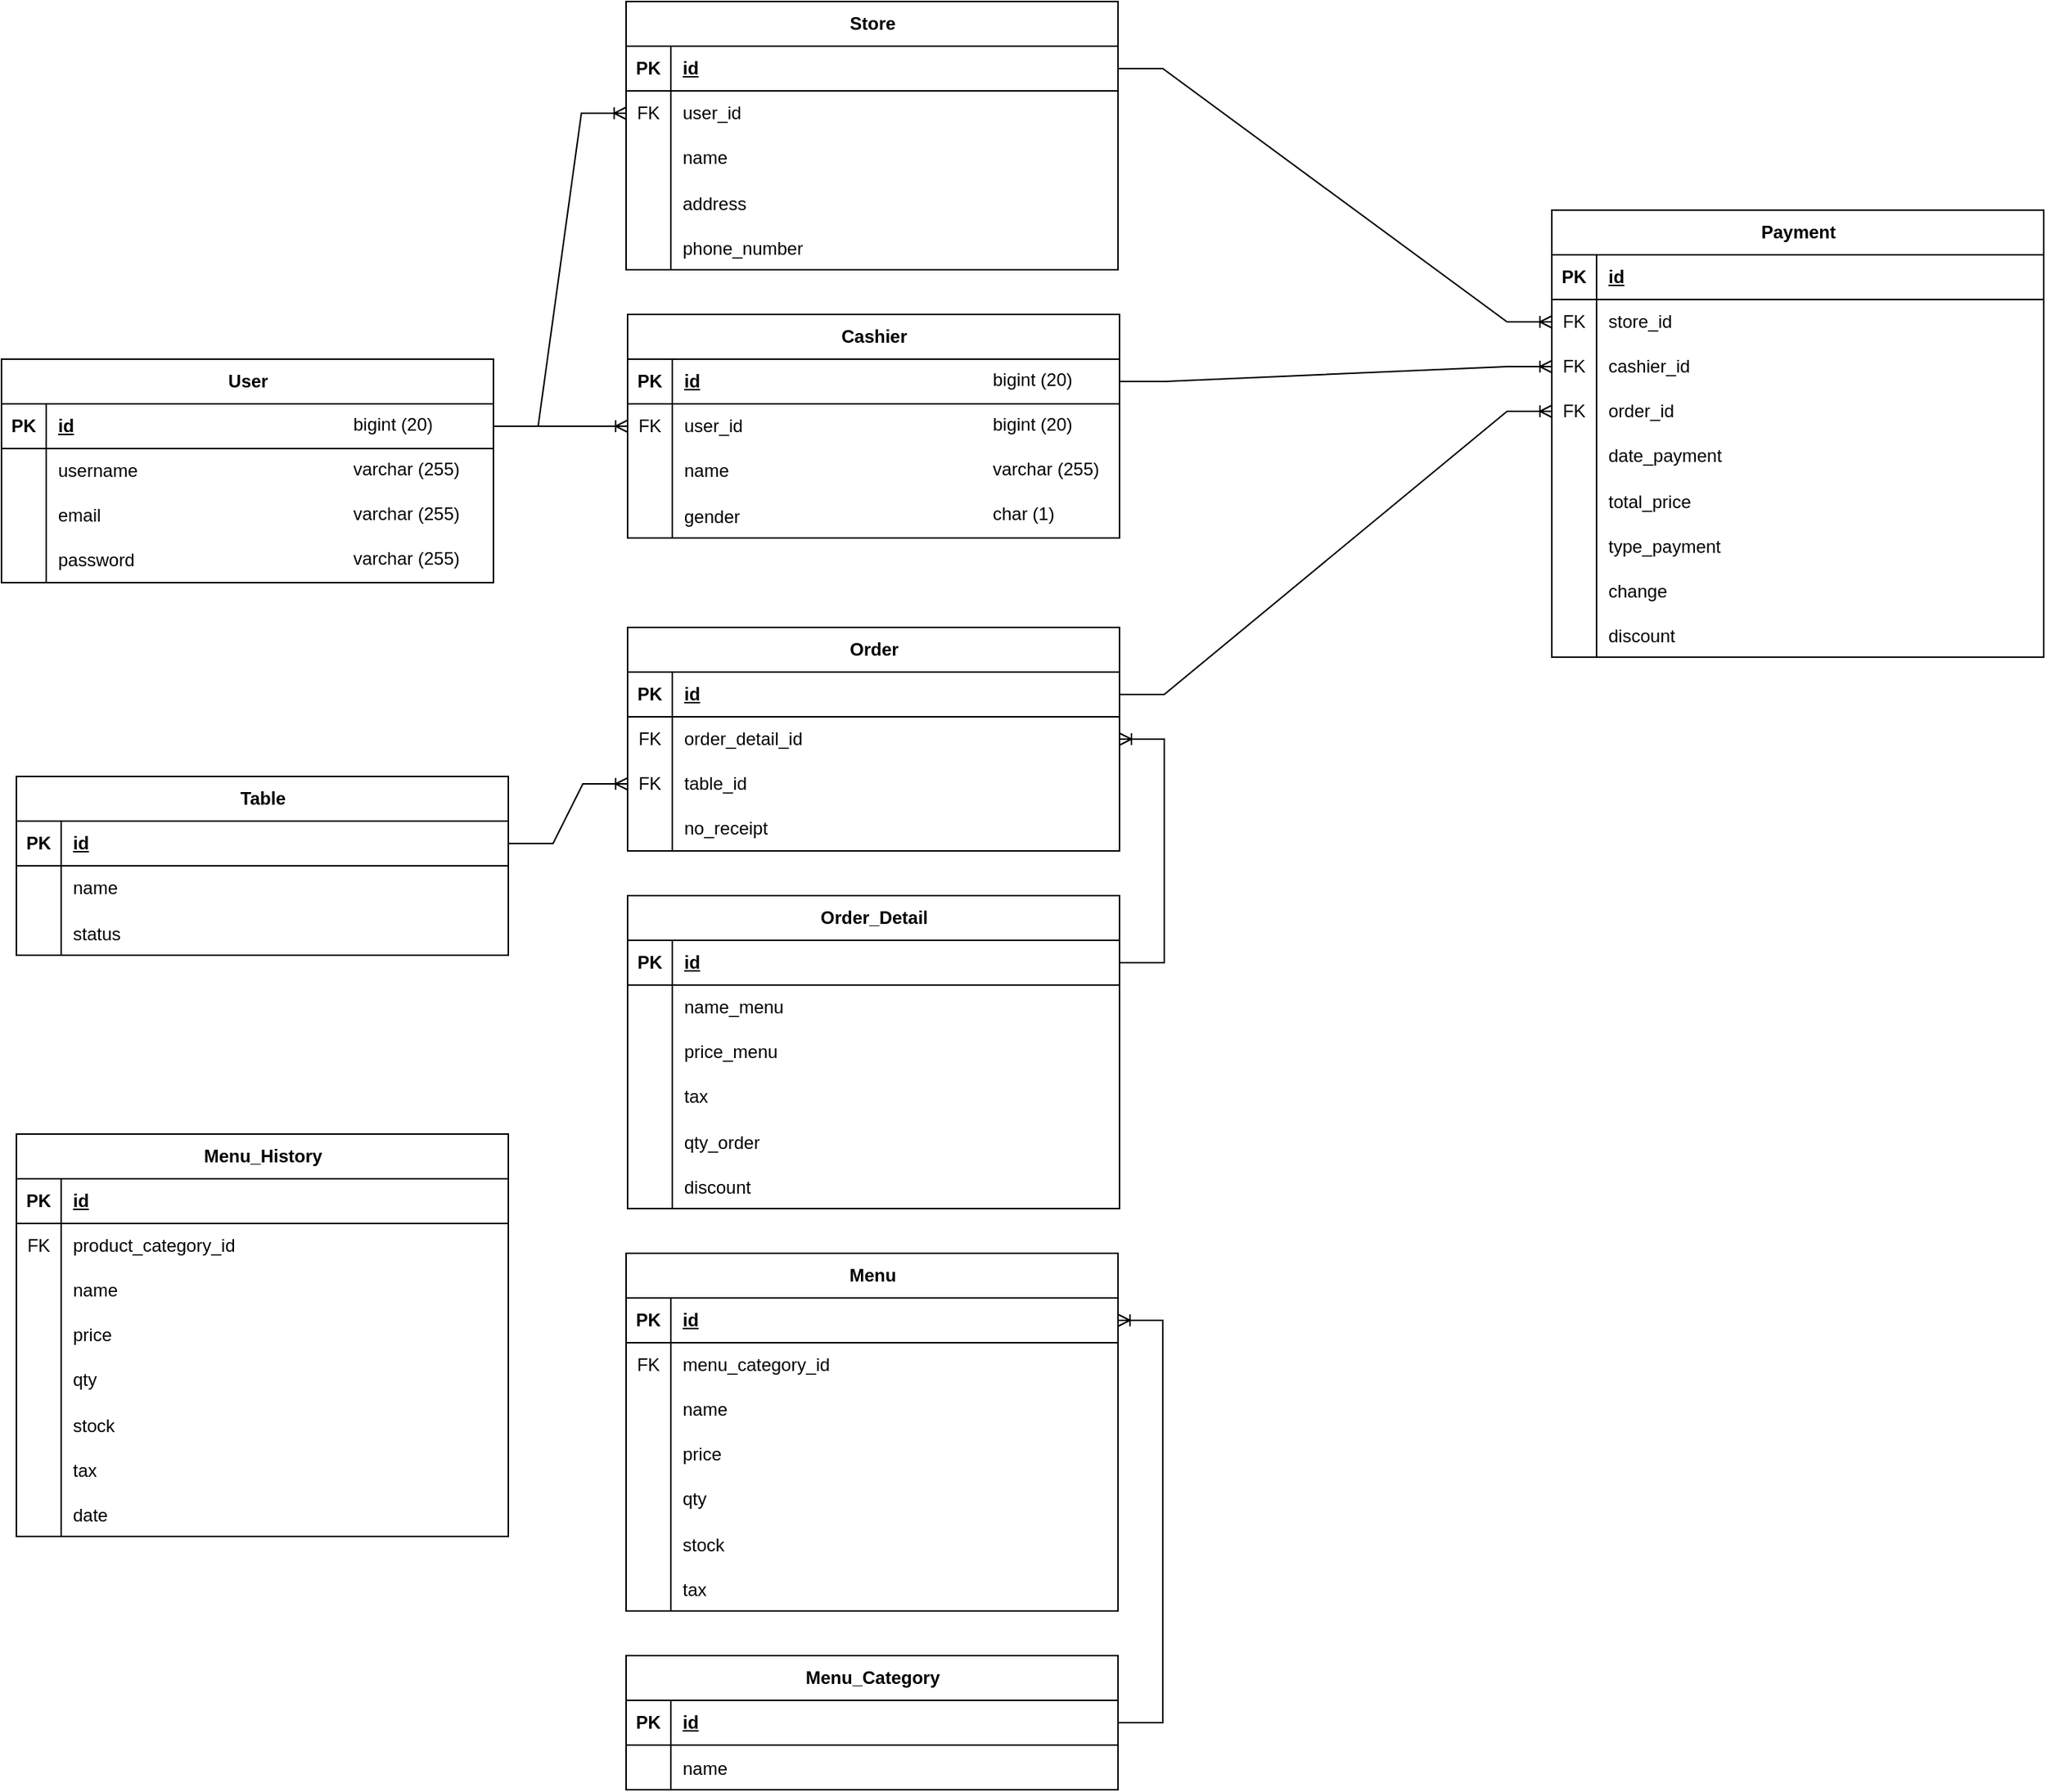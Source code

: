 <mxfile version="22.1.8" type="github">
  <diagram name="Page-1" id="r8KCRfZV6G0lZICGOpQ-">
    <mxGraphModel dx="1434" dy="772" grid="1" gridSize="10" guides="1" tooltips="1" connect="1" arrows="1" fold="1" page="1" pageScale="1" pageWidth="850" pageHeight="1100" math="0" shadow="0">
      <root>
        <mxCell id="0" />
        <mxCell id="1" parent="0" />
        <mxCell id="cWZKNoF_c0Vz_mV0jrQ1-1" value="User" style="shape=table;startSize=30;container=1;collapsible=1;childLayout=tableLayout;fixedRows=1;rowLines=0;fontStyle=1;align=center;resizeLast=1;html=1;" parent="1" vertex="1">
          <mxGeometry x="90" y="280" width="330" height="150" as="geometry" />
        </mxCell>
        <mxCell id="cWZKNoF_c0Vz_mV0jrQ1-2" value="" style="shape=tableRow;horizontal=0;startSize=0;swimlaneHead=0;swimlaneBody=0;fillColor=none;collapsible=0;dropTarget=0;points=[[0,0.5],[1,0.5]];portConstraint=eastwest;top=0;left=0;right=0;bottom=1;" parent="cWZKNoF_c0Vz_mV0jrQ1-1" vertex="1">
          <mxGeometry y="30" width="330" height="30" as="geometry" />
        </mxCell>
        <mxCell id="cWZKNoF_c0Vz_mV0jrQ1-3" value="PK" style="shape=partialRectangle;connectable=0;fillColor=none;top=0;left=0;bottom=0;right=0;fontStyle=1;overflow=hidden;whiteSpace=wrap;html=1;" parent="cWZKNoF_c0Vz_mV0jrQ1-2" vertex="1">
          <mxGeometry width="30" height="30" as="geometry">
            <mxRectangle width="30" height="30" as="alternateBounds" />
          </mxGeometry>
        </mxCell>
        <mxCell id="cWZKNoF_c0Vz_mV0jrQ1-4" value="id" style="shape=partialRectangle;connectable=0;fillColor=none;top=0;left=0;bottom=0;right=0;align=left;spacingLeft=6;fontStyle=5;overflow=hidden;whiteSpace=wrap;html=1;" parent="cWZKNoF_c0Vz_mV0jrQ1-2" vertex="1">
          <mxGeometry x="30" width="300" height="30" as="geometry">
            <mxRectangle width="300" height="30" as="alternateBounds" />
          </mxGeometry>
        </mxCell>
        <mxCell id="cWZKNoF_c0Vz_mV0jrQ1-5" value="" style="shape=tableRow;horizontal=0;startSize=0;swimlaneHead=0;swimlaneBody=0;fillColor=none;collapsible=0;dropTarget=0;points=[[0,0.5],[1,0.5]];portConstraint=eastwest;top=0;left=0;right=0;bottom=0;" parent="cWZKNoF_c0Vz_mV0jrQ1-1" vertex="1">
          <mxGeometry y="60" width="330" height="30" as="geometry" />
        </mxCell>
        <mxCell id="cWZKNoF_c0Vz_mV0jrQ1-6" value="" style="shape=partialRectangle;connectable=0;fillColor=none;top=0;left=0;bottom=0;right=0;editable=1;overflow=hidden;whiteSpace=wrap;html=1;" parent="cWZKNoF_c0Vz_mV0jrQ1-5" vertex="1">
          <mxGeometry width="30" height="30" as="geometry">
            <mxRectangle width="30" height="30" as="alternateBounds" />
          </mxGeometry>
        </mxCell>
        <mxCell id="cWZKNoF_c0Vz_mV0jrQ1-7" value="username" style="shape=partialRectangle;connectable=0;fillColor=none;top=0;left=0;bottom=0;right=0;align=left;spacingLeft=6;overflow=hidden;whiteSpace=wrap;html=1;" parent="cWZKNoF_c0Vz_mV0jrQ1-5" vertex="1">
          <mxGeometry x="30" width="300" height="30" as="geometry">
            <mxRectangle width="300" height="30" as="alternateBounds" />
          </mxGeometry>
        </mxCell>
        <mxCell id="cWZKNoF_c0Vz_mV0jrQ1-8" value="" style="shape=tableRow;horizontal=0;startSize=0;swimlaneHead=0;swimlaneBody=0;fillColor=none;collapsible=0;dropTarget=0;points=[[0,0.5],[1,0.5]];portConstraint=eastwest;top=0;left=0;right=0;bottom=0;" parent="cWZKNoF_c0Vz_mV0jrQ1-1" vertex="1">
          <mxGeometry y="90" width="330" height="30" as="geometry" />
        </mxCell>
        <mxCell id="cWZKNoF_c0Vz_mV0jrQ1-9" value="" style="shape=partialRectangle;connectable=0;fillColor=none;top=0;left=0;bottom=0;right=0;editable=1;overflow=hidden;whiteSpace=wrap;html=1;" parent="cWZKNoF_c0Vz_mV0jrQ1-8" vertex="1">
          <mxGeometry width="30" height="30" as="geometry">
            <mxRectangle width="30" height="30" as="alternateBounds" />
          </mxGeometry>
        </mxCell>
        <mxCell id="cWZKNoF_c0Vz_mV0jrQ1-10" value="email" style="shape=partialRectangle;connectable=0;fillColor=none;top=0;left=0;bottom=0;right=0;align=left;spacingLeft=6;overflow=hidden;whiteSpace=wrap;html=1;" parent="cWZKNoF_c0Vz_mV0jrQ1-8" vertex="1">
          <mxGeometry x="30" width="300" height="30" as="geometry">
            <mxRectangle width="300" height="30" as="alternateBounds" />
          </mxGeometry>
        </mxCell>
        <mxCell id="cWZKNoF_c0Vz_mV0jrQ1-11" value="" style="shape=tableRow;horizontal=0;startSize=0;swimlaneHead=0;swimlaneBody=0;fillColor=none;collapsible=0;dropTarget=0;points=[[0,0.5],[1,0.5]];portConstraint=eastwest;top=0;left=0;right=0;bottom=0;" parent="cWZKNoF_c0Vz_mV0jrQ1-1" vertex="1">
          <mxGeometry y="120" width="330" height="30" as="geometry" />
        </mxCell>
        <mxCell id="cWZKNoF_c0Vz_mV0jrQ1-12" value="" style="shape=partialRectangle;connectable=0;fillColor=none;top=0;left=0;bottom=0;right=0;editable=1;overflow=hidden;whiteSpace=wrap;html=1;" parent="cWZKNoF_c0Vz_mV0jrQ1-11" vertex="1">
          <mxGeometry width="30" height="30" as="geometry">
            <mxRectangle width="30" height="30" as="alternateBounds" />
          </mxGeometry>
        </mxCell>
        <mxCell id="cWZKNoF_c0Vz_mV0jrQ1-13" value="password" style="shape=partialRectangle;connectable=0;fillColor=none;top=0;left=0;bottom=0;right=0;align=left;spacingLeft=6;overflow=hidden;whiteSpace=wrap;html=1;" parent="cWZKNoF_c0Vz_mV0jrQ1-11" vertex="1">
          <mxGeometry x="30" width="300" height="30" as="geometry">
            <mxRectangle width="300" height="30" as="alternateBounds" />
          </mxGeometry>
        </mxCell>
        <mxCell id="cWZKNoF_c0Vz_mV0jrQ1-14" value="varchar (255)" style="text;strokeColor=none;fillColor=none;spacingLeft=4;spacingRight=4;overflow=hidden;rotatable=0;points=[[0,0.5],[1,0.5]];portConstraint=eastwest;fontSize=12;whiteSpace=wrap;html=1;" parent="1" vertex="1">
          <mxGeometry x="320" y="340" width="90" height="30" as="geometry" />
        </mxCell>
        <mxCell id="cWZKNoF_c0Vz_mV0jrQ1-15" value="bigint (20)" style="text;strokeColor=none;fillColor=none;spacingLeft=4;spacingRight=4;overflow=hidden;rotatable=0;points=[[0,0.5],[1,0.5]];portConstraint=eastwest;fontSize=12;whiteSpace=wrap;html=1;" parent="1" vertex="1">
          <mxGeometry x="320" y="310" width="90" height="30" as="geometry" />
        </mxCell>
        <mxCell id="cWZKNoF_c0Vz_mV0jrQ1-16" value="varchar (255)" style="text;strokeColor=none;fillColor=none;spacingLeft=4;spacingRight=4;overflow=hidden;rotatable=0;points=[[0,0.5],[1,0.5]];portConstraint=eastwest;fontSize=12;whiteSpace=wrap;html=1;" parent="1" vertex="1">
          <mxGeometry x="320" y="370" width="90" height="30" as="geometry" />
        </mxCell>
        <mxCell id="cWZKNoF_c0Vz_mV0jrQ1-17" value="varchar (255)" style="text;strokeColor=none;fillColor=none;spacingLeft=4;spacingRight=4;overflow=hidden;rotatable=0;points=[[0,0.5],[1,0.5]];portConstraint=eastwest;fontSize=12;whiteSpace=wrap;html=1;" parent="1" vertex="1">
          <mxGeometry x="320" y="400" width="90" height="30" as="geometry" />
        </mxCell>
        <mxCell id="cWZKNoF_c0Vz_mV0jrQ1-18" value="Cashier" style="shape=table;startSize=30;container=1;collapsible=1;childLayout=tableLayout;fixedRows=1;rowLines=0;fontStyle=1;align=center;resizeLast=1;html=1;" parent="1" vertex="1">
          <mxGeometry x="510" y="250" width="330" height="150" as="geometry" />
        </mxCell>
        <mxCell id="cWZKNoF_c0Vz_mV0jrQ1-19" value="" style="shape=tableRow;horizontal=0;startSize=0;swimlaneHead=0;swimlaneBody=0;fillColor=none;collapsible=0;dropTarget=0;points=[[0,0.5],[1,0.5]];portConstraint=eastwest;top=0;left=0;right=0;bottom=1;" parent="cWZKNoF_c0Vz_mV0jrQ1-18" vertex="1">
          <mxGeometry y="30" width="330" height="30" as="geometry" />
        </mxCell>
        <mxCell id="cWZKNoF_c0Vz_mV0jrQ1-20" value="PK" style="shape=partialRectangle;connectable=0;fillColor=none;top=0;left=0;bottom=0;right=0;fontStyle=1;overflow=hidden;whiteSpace=wrap;html=1;" parent="cWZKNoF_c0Vz_mV0jrQ1-19" vertex="1">
          <mxGeometry width="30" height="30" as="geometry">
            <mxRectangle width="30" height="30" as="alternateBounds" />
          </mxGeometry>
        </mxCell>
        <mxCell id="cWZKNoF_c0Vz_mV0jrQ1-21" value="id" style="shape=partialRectangle;connectable=0;fillColor=none;top=0;left=0;bottom=0;right=0;align=left;spacingLeft=6;fontStyle=5;overflow=hidden;whiteSpace=wrap;html=1;" parent="cWZKNoF_c0Vz_mV0jrQ1-19" vertex="1">
          <mxGeometry x="30" width="300" height="30" as="geometry">
            <mxRectangle width="300" height="30" as="alternateBounds" />
          </mxGeometry>
        </mxCell>
        <mxCell id="cWZKNoF_c0Vz_mV0jrQ1-22" value="" style="shape=tableRow;horizontal=0;startSize=0;swimlaneHead=0;swimlaneBody=0;fillColor=none;collapsible=0;dropTarget=0;points=[[0,0.5],[1,0.5]];portConstraint=eastwest;top=0;left=0;right=0;bottom=0;" parent="cWZKNoF_c0Vz_mV0jrQ1-18" vertex="1">
          <mxGeometry y="60" width="330" height="30" as="geometry" />
        </mxCell>
        <mxCell id="cWZKNoF_c0Vz_mV0jrQ1-23" value="FK" style="shape=partialRectangle;connectable=0;fillColor=none;top=0;left=0;bottom=0;right=0;fontStyle=0;overflow=hidden;whiteSpace=wrap;html=1;" parent="cWZKNoF_c0Vz_mV0jrQ1-22" vertex="1">
          <mxGeometry width="30" height="30" as="geometry">
            <mxRectangle width="30" height="30" as="alternateBounds" />
          </mxGeometry>
        </mxCell>
        <mxCell id="cWZKNoF_c0Vz_mV0jrQ1-24" value="user_id" style="shape=partialRectangle;connectable=0;fillColor=none;top=0;left=0;bottom=0;right=0;align=left;spacingLeft=6;fontStyle=0;overflow=hidden;whiteSpace=wrap;html=1;" parent="cWZKNoF_c0Vz_mV0jrQ1-22" vertex="1">
          <mxGeometry x="30" width="300" height="30" as="geometry">
            <mxRectangle width="300" height="30" as="alternateBounds" />
          </mxGeometry>
        </mxCell>
        <mxCell id="cWZKNoF_c0Vz_mV0jrQ1-25" value="" style="shape=tableRow;horizontal=0;startSize=0;swimlaneHead=0;swimlaneBody=0;fillColor=none;collapsible=0;dropTarget=0;points=[[0,0.5],[1,0.5]];portConstraint=eastwest;top=0;left=0;right=0;bottom=0;" parent="cWZKNoF_c0Vz_mV0jrQ1-18" vertex="1">
          <mxGeometry y="90" width="330" height="30" as="geometry" />
        </mxCell>
        <mxCell id="cWZKNoF_c0Vz_mV0jrQ1-26" value="" style="shape=partialRectangle;connectable=0;fillColor=none;top=0;left=0;bottom=0;right=0;editable=1;overflow=hidden;whiteSpace=wrap;html=1;" parent="cWZKNoF_c0Vz_mV0jrQ1-25" vertex="1">
          <mxGeometry width="30" height="30" as="geometry">
            <mxRectangle width="30" height="30" as="alternateBounds" />
          </mxGeometry>
        </mxCell>
        <mxCell id="cWZKNoF_c0Vz_mV0jrQ1-27" value="name" style="shape=partialRectangle;connectable=0;fillColor=none;top=0;left=0;bottom=0;right=0;align=left;spacingLeft=6;overflow=hidden;whiteSpace=wrap;html=1;" parent="cWZKNoF_c0Vz_mV0jrQ1-25" vertex="1">
          <mxGeometry x="30" width="300" height="30" as="geometry">
            <mxRectangle width="300" height="30" as="alternateBounds" />
          </mxGeometry>
        </mxCell>
        <mxCell id="cWZKNoF_c0Vz_mV0jrQ1-28" value="" style="shape=tableRow;horizontal=0;startSize=0;swimlaneHead=0;swimlaneBody=0;fillColor=none;collapsible=0;dropTarget=0;points=[[0,0.5],[1,0.5]];portConstraint=eastwest;top=0;left=0;right=0;bottom=0;" parent="cWZKNoF_c0Vz_mV0jrQ1-18" vertex="1">
          <mxGeometry y="120" width="330" height="30" as="geometry" />
        </mxCell>
        <mxCell id="cWZKNoF_c0Vz_mV0jrQ1-29" value="" style="shape=partialRectangle;connectable=0;fillColor=none;top=0;left=0;bottom=0;right=0;editable=1;overflow=hidden;" parent="cWZKNoF_c0Vz_mV0jrQ1-28" vertex="1">
          <mxGeometry width="30" height="30" as="geometry">
            <mxRectangle width="30" height="30" as="alternateBounds" />
          </mxGeometry>
        </mxCell>
        <mxCell id="cWZKNoF_c0Vz_mV0jrQ1-30" value="gender" style="shape=partialRectangle;connectable=0;fillColor=none;top=0;left=0;bottom=0;right=0;align=left;spacingLeft=6;overflow=hidden;labelBackgroundColor=default;" parent="cWZKNoF_c0Vz_mV0jrQ1-28" vertex="1">
          <mxGeometry x="30" width="300" height="30" as="geometry">
            <mxRectangle width="300" height="30" as="alternateBounds" />
          </mxGeometry>
        </mxCell>
        <mxCell id="cWZKNoF_c0Vz_mV0jrQ1-31" value="bigint (20)" style="text;strokeColor=none;fillColor=none;spacingLeft=4;spacingRight=4;overflow=hidden;rotatable=0;points=[[0,0.5],[1,0.5]];portConstraint=eastwest;fontSize=12;whiteSpace=wrap;html=1;" parent="1" vertex="1">
          <mxGeometry x="749" y="310" width="90" height="30" as="geometry" />
        </mxCell>
        <mxCell id="cWZKNoF_c0Vz_mV0jrQ1-32" value="bigint (20)" style="text;strokeColor=none;fillColor=none;spacingLeft=4;spacingRight=4;overflow=hidden;rotatable=0;points=[[0,0.5],[1,0.5]];portConstraint=eastwest;fontSize=12;whiteSpace=wrap;html=1;" parent="1" vertex="1">
          <mxGeometry x="749" y="280" width="90" height="30" as="geometry" />
        </mxCell>
        <mxCell id="cWZKNoF_c0Vz_mV0jrQ1-33" value="varchar (255)" style="text;strokeColor=none;fillColor=none;spacingLeft=4;spacingRight=4;overflow=hidden;rotatable=0;points=[[0,0.5],[1,0.5]];portConstraint=eastwest;fontSize=12;whiteSpace=wrap;html=1;" parent="1" vertex="1">
          <mxGeometry x="749" y="340" width="90" height="30" as="geometry" />
        </mxCell>
        <mxCell id="cWZKNoF_c0Vz_mV0jrQ1-34" value="char (1)" style="text;strokeColor=none;fillColor=none;spacingLeft=4;spacingRight=4;overflow=hidden;rotatable=0;points=[[0,0.5],[1,0.5]];portConstraint=eastwest;fontSize=12;whiteSpace=wrap;html=1;" parent="1" vertex="1">
          <mxGeometry x="749" y="370" width="90" height="30" as="geometry" />
        </mxCell>
        <mxCell id="cWZKNoF_c0Vz_mV0jrQ1-35" value="Order" style="shape=table;startSize=30;container=1;collapsible=1;childLayout=tableLayout;fixedRows=1;rowLines=0;fontStyle=1;align=center;resizeLast=1;html=1;" parent="1" vertex="1">
          <mxGeometry x="510" y="460" width="330" height="150" as="geometry" />
        </mxCell>
        <mxCell id="cWZKNoF_c0Vz_mV0jrQ1-36" value="" style="shape=tableRow;horizontal=0;startSize=0;swimlaneHead=0;swimlaneBody=0;fillColor=none;collapsible=0;dropTarget=0;points=[[0,0.5],[1,0.5]];portConstraint=eastwest;top=0;left=0;right=0;bottom=1;" parent="cWZKNoF_c0Vz_mV0jrQ1-35" vertex="1">
          <mxGeometry y="30" width="330" height="30" as="geometry" />
        </mxCell>
        <mxCell id="cWZKNoF_c0Vz_mV0jrQ1-37" value="PK" style="shape=partialRectangle;connectable=0;fillColor=none;top=0;left=0;bottom=0;right=0;fontStyle=1;overflow=hidden;whiteSpace=wrap;html=1;" parent="cWZKNoF_c0Vz_mV0jrQ1-36" vertex="1">
          <mxGeometry width="30" height="30" as="geometry">
            <mxRectangle width="30" height="30" as="alternateBounds" />
          </mxGeometry>
        </mxCell>
        <mxCell id="cWZKNoF_c0Vz_mV0jrQ1-38" value="id" style="shape=partialRectangle;connectable=0;fillColor=none;top=0;left=0;bottom=0;right=0;align=left;spacingLeft=6;fontStyle=5;overflow=hidden;whiteSpace=wrap;html=1;" parent="cWZKNoF_c0Vz_mV0jrQ1-36" vertex="1">
          <mxGeometry x="30" width="300" height="30" as="geometry">
            <mxRectangle width="300" height="30" as="alternateBounds" />
          </mxGeometry>
        </mxCell>
        <mxCell id="cWZKNoF_c0Vz_mV0jrQ1-39" value="" style="shape=tableRow;horizontal=0;startSize=0;swimlaneHead=0;swimlaneBody=0;fillColor=none;collapsible=0;dropTarget=0;points=[[0,0.5],[1,0.5]];portConstraint=eastwest;top=0;left=0;right=0;bottom=0;" parent="cWZKNoF_c0Vz_mV0jrQ1-35" vertex="1">
          <mxGeometry y="60" width="330" height="30" as="geometry" />
        </mxCell>
        <mxCell id="cWZKNoF_c0Vz_mV0jrQ1-40" value="FK" style="shape=partialRectangle;connectable=0;fillColor=none;top=0;left=0;bottom=0;right=0;fontStyle=0;overflow=hidden;whiteSpace=wrap;html=1;" parent="cWZKNoF_c0Vz_mV0jrQ1-39" vertex="1">
          <mxGeometry width="30" height="30" as="geometry">
            <mxRectangle width="30" height="30" as="alternateBounds" />
          </mxGeometry>
        </mxCell>
        <mxCell id="cWZKNoF_c0Vz_mV0jrQ1-41" value="order_detail_id" style="shape=partialRectangle;connectable=0;fillColor=none;top=0;left=0;bottom=0;right=0;align=left;spacingLeft=6;fontStyle=0;overflow=hidden;whiteSpace=wrap;html=1;" parent="cWZKNoF_c0Vz_mV0jrQ1-39" vertex="1">
          <mxGeometry x="30" width="300" height="30" as="geometry">
            <mxRectangle width="300" height="30" as="alternateBounds" />
          </mxGeometry>
        </mxCell>
        <mxCell id="cWZKNoF_c0Vz_mV0jrQ1-42" value="" style="shape=tableRow;horizontal=0;startSize=0;swimlaneHead=0;swimlaneBody=0;fillColor=none;collapsible=0;dropTarget=0;points=[[0,0.5],[1,0.5]];portConstraint=eastwest;top=0;left=0;right=0;bottom=0;" parent="cWZKNoF_c0Vz_mV0jrQ1-35" vertex="1">
          <mxGeometry y="90" width="330" height="30" as="geometry" />
        </mxCell>
        <mxCell id="cWZKNoF_c0Vz_mV0jrQ1-43" value="FK" style="shape=partialRectangle;connectable=0;fillColor=none;top=0;left=0;bottom=0;right=0;fontStyle=0;overflow=hidden;whiteSpace=wrap;html=1;" parent="cWZKNoF_c0Vz_mV0jrQ1-42" vertex="1">
          <mxGeometry width="30" height="30" as="geometry">
            <mxRectangle width="30" height="30" as="alternateBounds" />
          </mxGeometry>
        </mxCell>
        <mxCell id="cWZKNoF_c0Vz_mV0jrQ1-44" value="table_id" style="shape=partialRectangle;connectable=0;fillColor=none;top=0;left=0;bottom=0;right=0;align=left;spacingLeft=6;fontStyle=0;overflow=hidden;whiteSpace=wrap;html=1;" parent="cWZKNoF_c0Vz_mV0jrQ1-42" vertex="1">
          <mxGeometry x="30" width="300" height="30" as="geometry">
            <mxRectangle width="300" height="30" as="alternateBounds" />
          </mxGeometry>
        </mxCell>
        <mxCell id="cWZKNoF_c0Vz_mV0jrQ1-45" value="" style="shape=tableRow;horizontal=0;startSize=0;swimlaneHead=0;swimlaneBody=0;fillColor=none;collapsible=0;dropTarget=0;points=[[0,0.5],[1,0.5]];portConstraint=eastwest;top=0;left=0;right=0;bottom=0;" parent="cWZKNoF_c0Vz_mV0jrQ1-35" vertex="1">
          <mxGeometry y="120" width="330" height="30" as="geometry" />
        </mxCell>
        <mxCell id="cWZKNoF_c0Vz_mV0jrQ1-46" value="" style="shape=partialRectangle;connectable=0;fillColor=none;top=0;left=0;bottom=0;right=0;fontStyle=0;overflow=hidden;whiteSpace=wrap;html=1;" parent="cWZKNoF_c0Vz_mV0jrQ1-45" vertex="1">
          <mxGeometry width="30" height="30" as="geometry">
            <mxRectangle width="30" height="30" as="alternateBounds" />
          </mxGeometry>
        </mxCell>
        <mxCell id="cWZKNoF_c0Vz_mV0jrQ1-47" value="no_receipt" style="shape=partialRectangle;connectable=0;fillColor=none;top=0;left=0;bottom=0;right=0;align=left;spacingLeft=6;fontStyle=0;overflow=hidden;whiteSpace=wrap;html=1;" parent="cWZKNoF_c0Vz_mV0jrQ1-45" vertex="1">
          <mxGeometry x="30" width="300" height="30" as="geometry">
            <mxRectangle width="300" height="30" as="alternateBounds" />
          </mxGeometry>
        </mxCell>
        <mxCell id="cWZKNoF_c0Vz_mV0jrQ1-48" value="Order_Detail" style="shape=table;startSize=30;container=1;collapsible=1;childLayout=tableLayout;fixedRows=1;rowLines=0;fontStyle=1;align=center;resizeLast=1;html=1;" parent="1" vertex="1">
          <mxGeometry x="510" y="640" width="330" height="210" as="geometry" />
        </mxCell>
        <mxCell id="cWZKNoF_c0Vz_mV0jrQ1-49" value="" style="shape=tableRow;horizontal=0;startSize=0;swimlaneHead=0;swimlaneBody=0;fillColor=none;collapsible=0;dropTarget=0;points=[[0,0.5],[1,0.5]];portConstraint=eastwest;top=0;left=0;right=0;bottom=1;" parent="cWZKNoF_c0Vz_mV0jrQ1-48" vertex="1">
          <mxGeometry y="30" width="330" height="30" as="geometry" />
        </mxCell>
        <mxCell id="cWZKNoF_c0Vz_mV0jrQ1-50" value="PK" style="shape=partialRectangle;connectable=0;fillColor=none;top=0;left=0;bottom=0;right=0;fontStyle=1;overflow=hidden;whiteSpace=wrap;html=1;" parent="cWZKNoF_c0Vz_mV0jrQ1-49" vertex="1">
          <mxGeometry width="30" height="30" as="geometry">
            <mxRectangle width="30" height="30" as="alternateBounds" />
          </mxGeometry>
        </mxCell>
        <mxCell id="cWZKNoF_c0Vz_mV0jrQ1-51" value="id" style="shape=partialRectangle;connectable=0;fillColor=none;top=0;left=0;bottom=0;right=0;align=left;spacingLeft=6;fontStyle=5;overflow=hidden;whiteSpace=wrap;html=1;" parent="cWZKNoF_c0Vz_mV0jrQ1-49" vertex="1">
          <mxGeometry x="30" width="300" height="30" as="geometry">
            <mxRectangle width="300" height="30" as="alternateBounds" />
          </mxGeometry>
        </mxCell>
        <mxCell id="cWZKNoF_c0Vz_mV0jrQ1-52" value="" style="shape=tableRow;horizontal=0;startSize=0;swimlaneHead=0;swimlaneBody=0;fillColor=none;collapsible=0;dropTarget=0;points=[[0,0.5],[1,0.5]];portConstraint=eastwest;top=0;left=0;right=0;bottom=0;" parent="cWZKNoF_c0Vz_mV0jrQ1-48" vertex="1">
          <mxGeometry y="60" width="330" height="30" as="geometry" />
        </mxCell>
        <mxCell id="cWZKNoF_c0Vz_mV0jrQ1-53" value="" style="shape=partialRectangle;connectable=0;fillColor=none;top=0;left=0;bottom=0;right=0;fontStyle=0;overflow=hidden;whiteSpace=wrap;html=1;" parent="cWZKNoF_c0Vz_mV0jrQ1-52" vertex="1">
          <mxGeometry width="30" height="30" as="geometry">
            <mxRectangle width="30" height="30" as="alternateBounds" />
          </mxGeometry>
        </mxCell>
        <mxCell id="cWZKNoF_c0Vz_mV0jrQ1-54" value="name_menu" style="shape=partialRectangle;connectable=0;fillColor=none;top=0;left=0;bottom=0;right=0;align=left;spacingLeft=6;fontStyle=0;overflow=hidden;whiteSpace=wrap;html=1;" parent="cWZKNoF_c0Vz_mV0jrQ1-52" vertex="1">
          <mxGeometry x="30" width="300" height="30" as="geometry">
            <mxRectangle width="300" height="30" as="alternateBounds" />
          </mxGeometry>
        </mxCell>
        <mxCell id="cWZKNoF_c0Vz_mV0jrQ1-55" value="" style="shape=tableRow;horizontal=0;startSize=0;swimlaneHead=0;swimlaneBody=0;fillColor=none;collapsible=0;dropTarget=0;points=[[0,0.5],[1,0.5]];portConstraint=eastwest;top=0;left=0;right=0;bottom=0;" parent="cWZKNoF_c0Vz_mV0jrQ1-48" vertex="1">
          <mxGeometry y="90" width="330" height="30" as="geometry" />
        </mxCell>
        <mxCell id="cWZKNoF_c0Vz_mV0jrQ1-56" value="" style="shape=partialRectangle;connectable=0;fillColor=none;top=0;left=0;bottom=0;right=0;fontStyle=0;overflow=hidden;whiteSpace=wrap;html=1;" parent="cWZKNoF_c0Vz_mV0jrQ1-55" vertex="1">
          <mxGeometry width="30" height="30" as="geometry">
            <mxRectangle width="30" height="30" as="alternateBounds" />
          </mxGeometry>
        </mxCell>
        <mxCell id="cWZKNoF_c0Vz_mV0jrQ1-57" value="price_menu" style="shape=partialRectangle;connectable=0;fillColor=none;top=0;left=0;bottom=0;right=0;align=left;spacingLeft=6;fontStyle=0;overflow=hidden;whiteSpace=wrap;html=1;" parent="cWZKNoF_c0Vz_mV0jrQ1-55" vertex="1">
          <mxGeometry x="30" width="300" height="30" as="geometry">
            <mxRectangle width="300" height="30" as="alternateBounds" />
          </mxGeometry>
        </mxCell>
        <mxCell id="cWZKNoF_c0Vz_mV0jrQ1-58" value="" style="shape=tableRow;horizontal=0;startSize=0;swimlaneHead=0;swimlaneBody=0;fillColor=none;collapsible=0;dropTarget=0;points=[[0,0.5],[1,0.5]];portConstraint=eastwest;top=0;left=0;right=0;bottom=0;" parent="cWZKNoF_c0Vz_mV0jrQ1-48" vertex="1">
          <mxGeometry y="120" width="330" height="30" as="geometry" />
        </mxCell>
        <mxCell id="cWZKNoF_c0Vz_mV0jrQ1-59" value="" style="shape=partialRectangle;connectable=0;fillColor=none;top=0;left=0;bottom=0;right=0;fontStyle=0;overflow=hidden;whiteSpace=wrap;html=1;" parent="cWZKNoF_c0Vz_mV0jrQ1-58" vertex="1">
          <mxGeometry width="30" height="30" as="geometry">
            <mxRectangle width="30" height="30" as="alternateBounds" />
          </mxGeometry>
        </mxCell>
        <mxCell id="cWZKNoF_c0Vz_mV0jrQ1-60" value="tax" style="shape=partialRectangle;connectable=0;fillColor=none;top=0;left=0;bottom=0;right=0;align=left;spacingLeft=6;fontStyle=0;overflow=hidden;whiteSpace=wrap;html=1;" parent="cWZKNoF_c0Vz_mV0jrQ1-58" vertex="1">
          <mxGeometry x="30" width="300" height="30" as="geometry">
            <mxRectangle width="300" height="30" as="alternateBounds" />
          </mxGeometry>
        </mxCell>
        <mxCell id="cWZKNoF_c0Vz_mV0jrQ1-61" value="" style="shape=tableRow;horizontal=0;startSize=0;swimlaneHead=0;swimlaneBody=0;fillColor=none;collapsible=0;dropTarget=0;points=[[0,0.5],[1,0.5]];portConstraint=eastwest;top=0;left=0;right=0;bottom=0;" parent="cWZKNoF_c0Vz_mV0jrQ1-48" vertex="1">
          <mxGeometry y="150" width="330" height="30" as="geometry" />
        </mxCell>
        <mxCell id="cWZKNoF_c0Vz_mV0jrQ1-62" value="" style="shape=partialRectangle;connectable=0;fillColor=none;top=0;left=0;bottom=0;right=0;editable=1;overflow=hidden;" parent="cWZKNoF_c0Vz_mV0jrQ1-61" vertex="1">
          <mxGeometry width="30" height="30" as="geometry">
            <mxRectangle width="30" height="30" as="alternateBounds" />
          </mxGeometry>
        </mxCell>
        <mxCell id="cWZKNoF_c0Vz_mV0jrQ1-63" value="qty_order" style="shape=partialRectangle;connectable=0;fillColor=none;top=0;left=0;bottom=0;right=0;align=left;spacingLeft=6;overflow=hidden;" parent="cWZKNoF_c0Vz_mV0jrQ1-61" vertex="1">
          <mxGeometry x="30" width="300" height="30" as="geometry">
            <mxRectangle width="300" height="30" as="alternateBounds" />
          </mxGeometry>
        </mxCell>
        <mxCell id="cWZKNoF_c0Vz_mV0jrQ1-64" value="" style="shape=tableRow;horizontal=0;startSize=0;swimlaneHead=0;swimlaneBody=0;fillColor=none;collapsible=0;dropTarget=0;points=[[0,0.5],[1,0.5]];portConstraint=eastwest;top=0;left=0;right=0;bottom=0;" parent="cWZKNoF_c0Vz_mV0jrQ1-48" vertex="1">
          <mxGeometry y="180" width="330" height="30" as="geometry" />
        </mxCell>
        <mxCell id="cWZKNoF_c0Vz_mV0jrQ1-65" value="" style="shape=partialRectangle;connectable=0;fillColor=none;top=0;left=0;bottom=0;right=0;editable=1;overflow=hidden;" parent="cWZKNoF_c0Vz_mV0jrQ1-64" vertex="1">
          <mxGeometry width="30" height="30" as="geometry">
            <mxRectangle width="30" height="30" as="alternateBounds" />
          </mxGeometry>
        </mxCell>
        <mxCell id="cWZKNoF_c0Vz_mV0jrQ1-66" value="discount" style="shape=partialRectangle;connectable=0;fillColor=none;top=0;left=0;bottom=0;right=0;align=left;spacingLeft=6;overflow=hidden;" parent="cWZKNoF_c0Vz_mV0jrQ1-64" vertex="1">
          <mxGeometry x="30" width="300" height="30" as="geometry">
            <mxRectangle width="300" height="30" as="alternateBounds" />
          </mxGeometry>
        </mxCell>
        <mxCell id="cWZKNoF_c0Vz_mV0jrQ1-67" value="Menu" style="shape=table;startSize=30;container=1;collapsible=1;childLayout=tableLayout;fixedRows=1;rowLines=0;fontStyle=1;align=center;resizeLast=1;html=1;" parent="1" vertex="1">
          <mxGeometry x="509" y="880" width="330" height="240" as="geometry" />
        </mxCell>
        <mxCell id="cWZKNoF_c0Vz_mV0jrQ1-68" value="" style="shape=tableRow;horizontal=0;startSize=0;swimlaneHead=0;swimlaneBody=0;fillColor=none;collapsible=0;dropTarget=0;points=[[0,0.5],[1,0.5]];portConstraint=eastwest;top=0;left=0;right=0;bottom=1;" parent="cWZKNoF_c0Vz_mV0jrQ1-67" vertex="1">
          <mxGeometry y="30" width="330" height="30" as="geometry" />
        </mxCell>
        <mxCell id="cWZKNoF_c0Vz_mV0jrQ1-69" value="PK" style="shape=partialRectangle;connectable=0;fillColor=none;top=0;left=0;bottom=0;right=0;fontStyle=1;overflow=hidden;whiteSpace=wrap;html=1;" parent="cWZKNoF_c0Vz_mV0jrQ1-68" vertex="1">
          <mxGeometry width="30" height="30" as="geometry">
            <mxRectangle width="30" height="30" as="alternateBounds" />
          </mxGeometry>
        </mxCell>
        <mxCell id="cWZKNoF_c0Vz_mV0jrQ1-70" value="id" style="shape=partialRectangle;connectable=0;fillColor=none;top=0;left=0;bottom=0;right=0;align=left;spacingLeft=6;fontStyle=5;overflow=hidden;whiteSpace=wrap;html=1;" parent="cWZKNoF_c0Vz_mV0jrQ1-68" vertex="1">
          <mxGeometry x="30" width="300" height="30" as="geometry">
            <mxRectangle width="300" height="30" as="alternateBounds" />
          </mxGeometry>
        </mxCell>
        <mxCell id="cWZKNoF_c0Vz_mV0jrQ1-71" value="" style="shape=tableRow;horizontal=0;startSize=0;swimlaneHead=0;swimlaneBody=0;fillColor=none;collapsible=0;dropTarget=0;points=[[0,0.5],[1,0.5]];portConstraint=eastwest;top=0;left=0;right=0;bottom=0;" parent="cWZKNoF_c0Vz_mV0jrQ1-67" vertex="1">
          <mxGeometry y="60" width="330" height="30" as="geometry" />
        </mxCell>
        <mxCell id="cWZKNoF_c0Vz_mV0jrQ1-72" value="FK" style="shape=partialRectangle;connectable=0;fillColor=none;top=0;left=0;bottom=0;right=0;fontStyle=0;overflow=hidden;whiteSpace=wrap;html=1;" parent="cWZKNoF_c0Vz_mV0jrQ1-71" vertex="1">
          <mxGeometry width="30" height="30" as="geometry">
            <mxRectangle width="30" height="30" as="alternateBounds" />
          </mxGeometry>
        </mxCell>
        <mxCell id="cWZKNoF_c0Vz_mV0jrQ1-73" value="menu_category_id" style="shape=partialRectangle;connectable=0;fillColor=none;top=0;left=0;bottom=0;right=0;align=left;spacingLeft=6;fontStyle=0;overflow=hidden;whiteSpace=wrap;html=1;" parent="cWZKNoF_c0Vz_mV0jrQ1-71" vertex="1">
          <mxGeometry x="30" width="300" height="30" as="geometry">
            <mxRectangle width="300" height="30" as="alternateBounds" />
          </mxGeometry>
        </mxCell>
        <mxCell id="cWZKNoF_c0Vz_mV0jrQ1-74" value="" style="shape=tableRow;horizontal=0;startSize=0;swimlaneHead=0;swimlaneBody=0;fillColor=none;collapsible=0;dropTarget=0;points=[[0,0.5],[1,0.5]];portConstraint=eastwest;top=0;left=0;right=0;bottom=0;" parent="cWZKNoF_c0Vz_mV0jrQ1-67" vertex="1">
          <mxGeometry y="90" width="330" height="30" as="geometry" />
        </mxCell>
        <mxCell id="cWZKNoF_c0Vz_mV0jrQ1-75" value="" style="shape=partialRectangle;connectable=0;fillColor=none;top=0;left=0;bottom=0;right=0;editable=1;overflow=hidden;whiteSpace=wrap;html=1;" parent="cWZKNoF_c0Vz_mV0jrQ1-74" vertex="1">
          <mxGeometry width="30" height="30" as="geometry">
            <mxRectangle width="30" height="30" as="alternateBounds" />
          </mxGeometry>
        </mxCell>
        <mxCell id="cWZKNoF_c0Vz_mV0jrQ1-76" value="name" style="shape=partialRectangle;connectable=0;fillColor=none;top=0;left=0;bottom=0;right=0;align=left;spacingLeft=6;overflow=hidden;whiteSpace=wrap;html=1;" parent="cWZKNoF_c0Vz_mV0jrQ1-74" vertex="1">
          <mxGeometry x="30" width="300" height="30" as="geometry">
            <mxRectangle width="300" height="30" as="alternateBounds" />
          </mxGeometry>
        </mxCell>
        <mxCell id="cWZKNoF_c0Vz_mV0jrQ1-77" value="" style="shape=tableRow;horizontal=0;startSize=0;swimlaneHead=0;swimlaneBody=0;fillColor=none;collapsible=0;dropTarget=0;points=[[0,0.5],[1,0.5]];portConstraint=eastwest;top=0;left=0;right=0;bottom=0;" parent="cWZKNoF_c0Vz_mV0jrQ1-67" vertex="1">
          <mxGeometry y="120" width="330" height="30" as="geometry" />
        </mxCell>
        <mxCell id="cWZKNoF_c0Vz_mV0jrQ1-78" value="" style="shape=partialRectangle;connectable=0;fillColor=none;top=0;left=0;bottom=0;right=0;editable=1;overflow=hidden;whiteSpace=wrap;html=1;" parent="cWZKNoF_c0Vz_mV0jrQ1-77" vertex="1">
          <mxGeometry width="30" height="30" as="geometry">
            <mxRectangle width="30" height="30" as="alternateBounds" />
          </mxGeometry>
        </mxCell>
        <mxCell id="cWZKNoF_c0Vz_mV0jrQ1-79" value="price" style="shape=partialRectangle;connectable=0;fillColor=none;top=0;left=0;bottom=0;right=0;align=left;spacingLeft=6;overflow=hidden;whiteSpace=wrap;html=1;" parent="cWZKNoF_c0Vz_mV0jrQ1-77" vertex="1">
          <mxGeometry x="30" width="300" height="30" as="geometry">
            <mxRectangle width="300" height="30" as="alternateBounds" />
          </mxGeometry>
        </mxCell>
        <mxCell id="cWZKNoF_c0Vz_mV0jrQ1-80" value="" style="shape=tableRow;horizontal=0;startSize=0;swimlaneHead=0;swimlaneBody=0;fillColor=none;collapsible=0;dropTarget=0;points=[[0,0.5],[1,0.5]];portConstraint=eastwest;top=0;left=0;right=0;bottom=0;" parent="cWZKNoF_c0Vz_mV0jrQ1-67" vertex="1">
          <mxGeometry y="150" width="330" height="30" as="geometry" />
        </mxCell>
        <mxCell id="cWZKNoF_c0Vz_mV0jrQ1-81" value="" style="shape=partialRectangle;connectable=0;fillColor=none;top=0;left=0;bottom=0;right=0;editable=1;overflow=hidden;whiteSpace=wrap;html=1;" parent="cWZKNoF_c0Vz_mV0jrQ1-80" vertex="1">
          <mxGeometry width="30" height="30" as="geometry">
            <mxRectangle width="30" height="30" as="alternateBounds" />
          </mxGeometry>
        </mxCell>
        <mxCell id="cWZKNoF_c0Vz_mV0jrQ1-82" value="qty" style="shape=partialRectangle;connectable=0;fillColor=none;top=0;left=0;bottom=0;right=0;align=left;spacingLeft=6;overflow=hidden;whiteSpace=wrap;html=1;" parent="cWZKNoF_c0Vz_mV0jrQ1-80" vertex="1">
          <mxGeometry x="30" width="300" height="30" as="geometry">
            <mxRectangle width="300" height="30" as="alternateBounds" />
          </mxGeometry>
        </mxCell>
        <mxCell id="cWZKNoF_c0Vz_mV0jrQ1-83" value="" style="shape=tableRow;horizontal=0;startSize=0;swimlaneHead=0;swimlaneBody=0;fillColor=none;collapsible=0;dropTarget=0;points=[[0,0.5],[1,0.5]];portConstraint=eastwest;top=0;left=0;right=0;bottom=0;" parent="cWZKNoF_c0Vz_mV0jrQ1-67" vertex="1">
          <mxGeometry y="180" width="330" height="30" as="geometry" />
        </mxCell>
        <mxCell id="cWZKNoF_c0Vz_mV0jrQ1-84" value="" style="shape=partialRectangle;connectable=0;fillColor=none;top=0;left=0;bottom=0;right=0;editable=1;overflow=hidden;" parent="cWZKNoF_c0Vz_mV0jrQ1-83" vertex="1">
          <mxGeometry width="30" height="30" as="geometry">
            <mxRectangle width="30" height="30" as="alternateBounds" />
          </mxGeometry>
        </mxCell>
        <mxCell id="cWZKNoF_c0Vz_mV0jrQ1-85" value="stock" style="shape=partialRectangle;connectable=0;fillColor=none;top=0;left=0;bottom=0;right=0;align=left;spacingLeft=6;overflow=hidden;" parent="cWZKNoF_c0Vz_mV0jrQ1-83" vertex="1">
          <mxGeometry x="30" width="300" height="30" as="geometry">
            <mxRectangle width="300" height="30" as="alternateBounds" />
          </mxGeometry>
        </mxCell>
        <mxCell id="cWZKNoF_c0Vz_mV0jrQ1-86" value="" style="shape=tableRow;horizontal=0;startSize=0;swimlaneHead=0;swimlaneBody=0;fillColor=none;collapsible=0;dropTarget=0;points=[[0,0.5],[1,0.5]];portConstraint=eastwest;top=0;left=0;right=0;bottom=0;" parent="cWZKNoF_c0Vz_mV0jrQ1-67" vertex="1">
          <mxGeometry y="210" width="330" height="30" as="geometry" />
        </mxCell>
        <mxCell id="cWZKNoF_c0Vz_mV0jrQ1-87" value="" style="shape=partialRectangle;connectable=0;fillColor=none;top=0;left=0;bottom=0;right=0;editable=1;overflow=hidden;" parent="cWZKNoF_c0Vz_mV0jrQ1-86" vertex="1">
          <mxGeometry width="30" height="30" as="geometry">
            <mxRectangle width="30" height="30" as="alternateBounds" />
          </mxGeometry>
        </mxCell>
        <mxCell id="cWZKNoF_c0Vz_mV0jrQ1-88" value="tax" style="shape=partialRectangle;connectable=0;fillColor=none;top=0;left=0;bottom=0;right=0;align=left;spacingLeft=6;overflow=hidden;labelBackgroundColor=default;" parent="cWZKNoF_c0Vz_mV0jrQ1-86" vertex="1">
          <mxGeometry x="30" width="300" height="30" as="geometry">
            <mxRectangle width="300" height="30" as="alternateBounds" />
          </mxGeometry>
        </mxCell>
        <mxCell id="cWZKNoF_c0Vz_mV0jrQ1-89" value="Menu_Category" style="shape=table;startSize=30;container=1;collapsible=1;childLayout=tableLayout;fixedRows=1;rowLines=0;fontStyle=1;align=center;resizeLast=1;html=1;" parent="1" vertex="1">
          <mxGeometry x="509" y="1150" width="330" height="90" as="geometry" />
        </mxCell>
        <mxCell id="cWZKNoF_c0Vz_mV0jrQ1-90" value="" style="shape=tableRow;horizontal=0;startSize=0;swimlaneHead=0;swimlaneBody=0;fillColor=none;collapsible=0;dropTarget=0;points=[[0,0.5],[1,0.5]];portConstraint=eastwest;top=0;left=0;right=0;bottom=1;" parent="cWZKNoF_c0Vz_mV0jrQ1-89" vertex="1">
          <mxGeometry y="30" width="330" height="30" as="geometry" />
        </mxCell>
        <mxCell id="cWZKNoF_c0Vz_mV0jrQ1-91" value="PK" style="shape=partialRectangle;connectable=0;fillColor=none;top=0;left=0;bottom=0;right=0;fontStyle=1;overflow=hidden;whiteSpace=wrap;html=1;" parent="cWZKNoF_c0Vz_mV0jrQ1-90" vertex="1">
          <mxGeometry width="30" height="30" as="geometry">
            <mxRectangle width="30" height="30" as="alternateBounds" />
          </mxGeometry>
        </mxCell>
        <mxCell id="cWZKNoF_c0Vz_mV0jrQ1-92" value="id" style="shape=partialRectangle;connectable=0;fillColor=none;top=0;left=0;bottom=0;right=0;align=left;spacingLeft=6;fontStyle=5;overflow=hidden;whiteSpace=wrap;html=1;" parent="cWZKNoF_c0Vz_mV0jrQ1-90" vertex="1">
          <mxGeometry x="30" width="300" height="30" as="geometry">
            <mxRectangle width="300" height="30" as="alternateBounds" />
          </mxGeometry>
        </mxCell>
        <mxCell id="cWZKNoF_c0Vz_mV0jrQ1-93" value="" style="shape=tableRow;horizontal=0;startSize=0;swimlaneHead=0;swimlaneBody=0;fillColor=none;collapsible=0;dropTarget=0;points=[[0,0.5],[1,0.5]];portConstraint=eastwest;top=0;left=0;right=0;bottom=0;" parent="cWZKNoF_c0Vz_mV0jrQ1-89" vertex="1">
          <mxGeometry y="60" width="330" height="30" as="geometry" />
        </mxCell>
        <mxCell id="cWZKNoF_c0Vz_mV0jrQ1-94" value="" style="shape=partialRectangle;connectable=0;fillColor=none;top=0;left=0;bottom=0;right=0;editable=1;overflow=hidden;" parent="cWZKNoF_c0Vz_mV0jrQ1-93" vertex="1">
          <mxGeometry width="30" height="30" as="geometry">
            <mxRectangle width="30" height="30" as="alternateBounds" />
          </mxGeometry>
        </mxCell>
        <mxCell id="cWZKNoF_c0Vz_mV0jrQ1-95" value="name" style="shape=partialRectangle;connectable=0;fillColor=none;top=0;left=0;bottom=0;right=0;align=left;spacingLeft=6;overflow=hidden;" parent="cWZKNoF_c0Vz_mV0jrQ1-93" vertex="1">
          <mxGeometry x="30" width="300" height="30" as="geometry">
            <mxRectangle width="300" height="30" as="alternateBounds" />
          </mxGeometry>
        </mxCell>
        <mxCell id="cWZKNoF_c0Vz_mV0jrQ1-96" value="Store" style="shape=table;startSize=30;container=1;collapsible=1;childLayout=tableLayout;fixedRows=1;rowLines=0;fontStyle=1;align=center;resizeLast=1;html=1;" parent="1" vertex="1">
          <mxGeometry x="509" y="40" width="330" height="180" as="geometry" />
        </mxCell>
        <mxCell id="cWZKNoF_c0Vz_mV0jrQ1-97" value="" style="shape=tableRow;horizontal=0;startSize=0;swimlaneHead=0;swimlaneBody=0;fillColor=none;collapsible=0;dropTarget=0;points=[[0,0.5],[1,0.5]];portConstraint=eastwest;top=0;left=0;right=0;bottom=1;" parent="cWZKNoF_c0Vz_mV0jrQ1-96" vertex="1">
          <mxGeometry y="30" width="330" height="30" as="geometry" />
        </mxCell>
        <mxCell id="cWZKNoF_c0Vz_mV0jrQ1-98" value="PK" style="shape=partialRectangle;connectable=0;fillColor=none;top=0;left=0;bottom=0;right=0;fontStyle=1;overflow=hidden;whiteSpace=wrap;html=1;" parent="cWZKNoF_c0Vz_mV0jrQ1-97" vertex="1">
          <mxGeometry width="30" height="30" as="geometry">
            <mxRectangle width="30" height="30" as="alternateBounds" />
          </mxGeometry>
        </mxCell>
        <mxCell id="cWZKNoF_c0Vz_mV0jrQ1-99" value="id" style="shape=partialRectangle;connectable=0;fillColor=none;top=0;left=0;bottom=0;right=0;align=left;spacingLeft=6;fontStyle=5;overflow=hidden;whiteSpace=wrap;html=1;" parent="cWZKNoF_c0Vz_mV0jrQ1-97" vertex="1">
          <mxGeometry x="30" width="300" height="30" as="geometry">
            <mxRectangle width="300" height="30" as="alternateBounds" />
          </mxGeometry>
        </mxCell>
        <mxCell id="cWZKNoF_c0Vz_mV0jrQ1-100" value="" style="shape=tableRow;horizontal=0;startSize=0;swimlaneHead=0;swimlaneBody=0;fillColor=none;collapsible=0;dropTarget=0;points=[[0,0.5],[1,0.5]];portConstraint=eastwest;top=0;left=0;right=0;bottom=0;" parent="cWZKNoF_c0Vz_mV0jrQ1-96" vertex="1">
          <mxGeometry y="60" width="330" height="30" as="geometry" />
        </mxCell>
        <mxCell id="cWZKNoF_c0Vz_mV0jrQ1-101" value="FK" style="shape=partialRectangle;connectable=0;fillColor=none;top=0;left=0;bottom=0;right=0;fontStyle=0;overflow=hidden;whiteSpace=wrap;html=1;" parent="cWZKNoF_c0Vz_mV0jrQ1-100" vertex="1">
          <mxGeometry width="30" height="30" as="geometry">
            <mxRectangle width="30" height="30" as="alternateBounds" />
          </mxGeometry>
        </mxCell>
        <mxCell id="cWZKNoF_c0Vz_mV0jrQ1-102" value="user_id" style="shape=partialRectangle;connectable=0;fillColor=none;top=0;left=0;bottom=0;right=0;align=left;spacingLeft=6;fontStyle=0;overflow=hidden;whiteSpace=wrap;html=1;" parent="cWZKNoF_c0Vz_mV0jrQ1-100" vertex="1">
          <mxGeometry x="30" width="300" height="30" as="geometry">
            <mxRectangle width="300" height="30" as="alternateBounds" />
          </mxGeometry>
        </mxCell>
        <mxCell id="cWZKNoF_c0Vz_mV0jrQ1-103" value="" style="shape=tableRow;horizontal=0;startSize=0;swimlaneHead=0;swimlaneBody=0;fillColor=none;collapsible=0;dropTarget=0;points=[[0,0.5],[1,0.5]];portConstraint=eastwest;top=0;left=0;right=0;bottom=0;" parent="cWZKNoF_c0Vz_mV0jrQ1-96" vertex="1">
          <mxGeometry y="90" width="330" height="30" as="geometry" />
        </mxCell>
        <mxCell id="cWZKNoF_c0Vz_mV0jrQ1-104" value="" style="shape=partialRectangle;connectable=0;fillColor=none;top=0;left=0;bottom=0;right=0;editable=1;overflow=hidden;whiteSpace=wrap;html=1;" parent="cWZKNoF_c0Vz_mV0jrQ1-103" vertex="1">
          <mxGeometry width="30" height="30" as="geometry">
            <mxRectangle width="30" height="30" as="alternateBounds" />
          </mxGeometry>
        </mxCell>
        <mxCell id="cWZKNoF_c0Vz_mV0jrQ1-105" value="name" style="shape=partialRectangle;connectable=0;fillColor=none;top=0;left=0;bottom=0;right=0;align=left;spacingLeft=6;overflow=hidden;whiteSpace=wrap;html=1;" parent="cWZKNoF_c0Vz_mV0jrQ1-103" vertex="1">
          <mxGeometry x="30" width="300" height="30" as="geometry">
            <mxRectangle width="300" height="30" as="alternateBounds" />
          </mxGeometry>
        </mxCell>
        <mxCell id="cWZKNoF_c0Vz_mV0jrQ1-106" value="" style="shape=tableRow;horizontal=0;startSize=0;swimlaneHead=0;swimlaneBody=0;fillColor=none;collapsible=0;dropTarget=0;points=[[0,0.5],[1,0.5]];portConstraint=eastwest;top=0;left=0;right=0;bottom=0;" parent="cWZKNoF_c0Vz_mV0jrQ1-96" vertex="1">
          <mxGeometry y="120" width="330" height="30" as="geometry" />
        </mxCell>
        <mxCell id="cWZKNoF_c0Vz_mV0jrQ1-107" value="" style="shape=partialRectangle;connectable=0;fillColor=none;top=0;left=0;bottom=0;right=0;editable=1;overflow=hidden;" parent="cWZKNoF_c0Vz_mV0jrQ1-106" vertex="1">
          <mxGeometry width="30" height="30" as="geometry">
            <mxRectangle width="30" height="30" as="alternateBounds" />
          </mxGeometry>
        </mxCell>
        <mxCell id="cWZKNoF_c0Vz_mV0jrQ1-108" value="address" style="shape=partialRectangle;connectable=0;fillColor=none;top=0;left=0;bottom=0;right=0;align=left;spacingLeft=6;overflow=hidden;" parent="cWZKNoF_c0Vz_mV0jrQ1-106" vertex="1">
          <mxGeometry x="30" width="300" height="30" as="geometry">
            <mxRectangle width="300" height="30" as="alternateBounds" />
          </mxGeometry>
        </mxCell>
        <mxCell id="cWZKNoF_c0Vz_mV0jrQ1-109" value="" style="shape=tableRow;horizontal=0;startSize=0;swimlaneHead=0;swimlaneBody=0;fillColor=none;collapsible=0;dropTarget=0;points=[[0,0.5],[1,0.5]];portConstraint=eastwest;top=0;left=0;right=0;bottom=0;" parent="cWZKNoF_c0Vz_mV0jrQ1-96" vertex="1">
          <mxGeometry y="150" width="330" height="30" as="geometry" />
        </mxCell>
        <mxCell id="cWZKNoF_c0Vz_mV0jrQ1-110" value="" style="shape=partialRectangle;connectable=0;fillColor=none;top=0;left=0;bottom=0;right=0;editable=1;overflow=hidden;" parent="cWZKNoF_c0Vz_mV0jrQ1-109" vertex="1">
          <mxGeometry width="30" height="30" as="geometry">
            <mxRectangle width="30" height="30" as="alternateBounds" />
          </mxGeometry>
        </mxCell>
        <mxCell id="cWZKNoF_c0Vz_mV0jrQ1-111" value="phone_number" style="shape=partialRectangle;connectable=0;fillColor=none;top=0;left=0;bottom=0;right=0;align=left;spacingLeft=6;overflow=hidden;labelBackgroundColor=default;" parent="cWZKNoF_c0Vz_mV0jrQ1-109" vertex="1">
          <mxGeometry x="30" width="300" height="30" as="geometry">
            <mxRectangle width="300" height="30" as="alternateBounds" />
          </mxGeometry>
        </mxCell>
        <mxCell id="cWZKNoF_c0Vz_mV0jrQ1-112" value="Payment" style="shape=table;startSize=30;container=1;collapsible=1;childLayout=tableLayout;fixedRows=1;rowLines=0;fontStyle=1;align=center;resizeLast=1;html=1;" parent="1" vertex="1">
          <mxGeometry x="1130" y="180" width="330" height="300" as="geometry" />
        </mxCell>
        <mxCell id="cWZKNoF_c0Vz_mV0jrQ1-113" value="" style="shape=tableRow;horizontal=0;startSize=0;swimlaneHead=0;swimlaneBody=0;fillColor=none;collapsible=0;dropTarget=0;points=[[0,0.5],[1,0.5]];portConstraint=eastwest;top=0;left=0;right=0;bottom=1;" parent="cWZKNoF_c0Vz_mV0jrQ1-112" vertex="1">
          <mxGeometry y="30" width="330" height="30" as="geometry" />
        </mxCell>
        <mxCell id="cWZKNoF_c0Vz_mV0jrQ1-114" value="PK" style="shape=partialRectangle;connectable=0;fillColor=none;top=0;left=0;bottom=0;right=0;fontStyle=1;overflow=hidden;whiteSpace=wrap;html=1;" parent="cWZKNoF_c0Vz_mV0jrQ1-113" vertex="1">
          <mxGeometry width="30" height="30" as="geometry">
            <mxRectangle width="30" height="30" as="alternateBounds" />
          </mxGeometry>
        </mxCell>
        <mxCell id="cWZKNoF_c0Vz_mV0jrQ1-115" value="id" style="shape=partialRectangle;connectable=0;fillColor=none;top=0;left=0;bottom=0;right=0;align=left;spacingLeft=6;fontStyle=5;overflow=hidden;whiteSpace=wrap;html=1;" parent="cWZKNoF_c0Vz_mV0jrQ1-113" vertex="1">
          <mxGeometry x="30" width="300" height="30" as="geometry">
            <mxRectangle width="300" height="30" as="alternateBounds" />
          </mxGeometry>
        </mxCell>
        <mxCell id="cWZKNoF_c0Vz_mV0jrQ1-116" value="" style="shape=tableRow;horizontal=0;startSize=0;swimlaneHead=0;swimlaneBody=0;fillColor=none;collapsible=0;dropTarget=0;points=[[0,0.5],[1,0.5]];portConstraint=eastwest;top=0;left=0;right=0;bottom=0;" parent="cWZKNoF_c0Vz_mV0jrQ1-112" vertex="1">
          <mxGeometry y="60" width="330" height="30" as="geometry" />
        </mxCell>
        <mxCell id="cWZKNoF_c0Vz_mV0jrQ1-117" value="FK" style="shape=partialRectangle;connectable=0;fillColor=none;top=0;left=0;bottom=0;right=0;fontStyle=0;overflow=hidden;whiteSpace=wrap;html=1;" parent="cWZKNoF_c0Vz_mV0jrQ1-116" vertex="1">
          <mxGeometry width="30" height="30" as="geometry">
            <mxRectangle width="30" height="30" as="alternateBounds" />
          </mxGeometry>
        </mxCell>
        <mxCell id="cWZKNoF_c0Vz_mV0jrQ1-118" value="store_id" style="shape=partialRectangle;connectable=0;fillColor=none;top=0;left=0;bottom=0;right=0;align=left;spacingLeft=6;fontStyle=0;overflow=hidden;whiteSpace=wrap;html=1;" parent="cWZKNoF_c0Vz_mV0jrQ1-116" vertex="1">
          <mxGeometry x="30" width="300" height="30" as="geometry">
            <mxRectangle width="300" height="30" as="alternateBounds" />
          </mxGeometry>
        </mxCell>
        <mxCell id="cWZKNoF_c0Vz_mV0jrQ1-119" value="" style="shape=tableRow;horizontal=0;startSize=0;swimlaneHead=0;swimlaneBody=0;fillColor=none;collapsible=0;dropTarget=0;points=[[0,0.5],[1,0.5]];portConstraint=eastwest;top=0;left=0;right=0;bottom=0;" parent="cWZKNoF_c0Vz_mV0jrQ1-112" vertex="1">
          <mxGeometry y="90" width="330" height="30" as="geometry" />
        </mxCell>
        <mxCell id="cWZKNoF_c0Vz_mV0jrQ1-120" value="FK" style="shape=partialRectangle;connectable=0;fillColor=none;top=0;left=0;bottom=0;right=0;fontStyle=0;overflow=hidden;whiteSpace=wrap;html=1;" parent="cWZKNoF_c0Vz_mV0jrQ1-119" vertex="1">
          <mxGeometry width="30" height="30" as="geometry">
            <mxRectangle width="30" height="30" as="alternateBounds" />
          </mxGeometry>
        </mxCell>
        <mxCell id="cWZKNoF_c0Vz_mV0jrQ1-121" value="cashier_id" style="shape=partialRectangle;connectable=0;fillColor=none;top=0;left=0;bottom=0;right=0;align=left;spacingLeft=6;fontStyle=0;overflow=hidden;whiteSpace=wrap;html=1;" parent="cWZKNoF_c0Vz_mV0jrQ1-119" vertex="1">
          <mxGeometry x="30" width="300" height="30" as="geometry">
            <mxRectangle width="300" height="30" as="alternateBounds" />
          </mxGeometry>
        </mxCell>
        <mxCell id="cWZKNoF_c0Vz_mV0jrQ1-122" value="" style="shape=tableRow;horizontal=0;startSize=0;swimlaneHead=0;swimlaneBody=0;fillColor=none;collapsible=0;dropTarget=0;points=[[0,0.5],[1,0.5]];portConstraint=eastwest;top=0;left=0;right=0;bottom=0;" parent="cWZKNoF_c0Vz_mV0jrQ1-112" vertex="1">
          <mxGeometry y="120" width="330" height="30" as="geometry" />
        </mxCell>
        <mxCell id="cWZKNoF_c0Vz_mV0jrQ1-123" value="FK" style="shape=partialRectangle;connectable=0;fillColor=none;top=0;left=0;bottom=0;right=0;fontStyle=0;overflow=hidden;whiteSpace=wrap;html=1;" parent="cWZKNoF_c0Vz_mV0jrQ1-122" vertex="1">
          <mxGeometry width="30" height="30" as="geometry">
            <mxRectangle width="30" height="30" as="alternateBounds" />
          </mxGeometry>
        </mxCell>
        <mxCell id="cWZKNoF_c0Vz_mV0jrQ1-124" value="order_id" style="shape=partialRectangle;connectable=0;fillColor=none;top=0;left=0;bottom=0;right=0;align=left;spacingLeft=6;fontStyle=0;overflow=hidden;whiteSpace=wrap;html=1;" parent="cWZKNoF_c0Vz_mV0jrQ1-122" vertex="1">
          <mxGeometry x="30" width="300" height="30" as="geometry">
            <mxRectangle width="300" height="30" as="alternateBounds" />
          </mxGeometry>
        </mxCell>
        <mxCell id="cWZKNoF_c0Vz_mV0jrQ1-125" value="" style="shape=tableRow;horizontal=0;startSize=0;swimlaneHead=0;swimlaneBody=0;fillColor=none;collapsible=0;dropTarget=0;points=[[0,0.5],[1,0.5]];portConstraint=eastwest;top=0;left=0;right=0;bottom=0;" parent="cWZKNoF_c0Vz_mV0jrQ1-112" vertex="1">
          <mxGeometry y="150" width="330" height="30" as="geometry" />
        </mxCell>
        <mxCell id="cWZKNoF_c0Vz_mV0jrQ1-126" value="" style="shape=partialRectangle;connectable=0;fillColor=none;top=0;left=0;bottom=0;right=0;editable=1;overflow=hidden;whiteSpace=wrap;html=1;" parent="cWZKNoF_c0Vz_mV0jrQ1-125" vertex="1">
          <mxGeometry width="30" height="30" as="geometry">
            <mxRectangle width="30" height="30" as="alternateBounds" />
          </mxGeometry>
        </mxCell>
        <mxCell id="cWZKNoF_c0Vz_mV0jrQ1-127" value="date_payment" style="shape=partialRectangle;connectable=0;fillColor=none;top=0;left=0;bottom=0;right=0;align=left;spacingLeft=6;overflow=hidden;whiteSpace=wrap;html=1;" parent="cWZKNoF_c0Vz_mV0jrQ1-125" vertex="1">
          <mxGeometry x="30" width="300" height="30" as="geometry">
            <mxRectangle width="300" height="30" as="alternateBounds" />
          </mxGeometry>
        </mxCell>
        <mxCell id="cWZKNoF_c0Vz_mV0jrQ1-128" value="" style="shape=tableRow;horizontal=0;startSize=0;swimlaneHead=0;swimlaneBody=0;fillColor=none;collapsible=0;dropTarget=0;points=[[0,0.5],[1,0.5]];portConstraint=eastwest;top=0;left=0;right=0;bottom=0;" parent="cWZKNoF_c0Vz_mV0jrQ1-112" vertex="1">
          <mxGeometry y="180" width="330" height="30" as="geometry" />
        </mxCell>
        <mxCell id="cWZKNoF_c0Vz_mV0jrQ1-129" value="" style="shape=partialRectangle;connectable=0;fillColor=none;top=0;left=0;bottom=0;right=0;editable=1;overflow=hidden;" parent="cWZKNoF_c0Vz_mV0jrQ1-128" vertex="1">
          <mxGeometry width="30" height="30" as="geometry">
            <mxRectangle width="30" height="30" as="alternateBounds" />
          </mxGeometry>
        </mxCell>
        <mxCell id="cWZKNoF_c0Vz_mV0jrQ1-130" value="total_price" style="shape=partialRectangle;connectable=0;fillColor=none;top=0;left=0;bottom=0;right=0;align=left;spacingLeft=6;overflow=hidden;" parent="cWZKNoF_c0Vz_mV0jrQ1-128" vertex="1">
          <mxGeometry x="30" width="300" height="30" as="geometry">
            <mxRectangle width="300" height="30" as="alternateBounds" />
          </mxGeometry>
        </mxCell>
        <mxCell id="cWZKNoF_c0Vz_mV0jrQ1-131" value="" style="shape=tableRow;horizontal=0;startSize=0;swimlaneHead=0;swimlaneBody=0;fillColor=none;collapsible=0;dropTarget=0;points=[[0,0.5],[1,0.5]];portConstraint=eastwest;top=0;left=0;right=0;bottom=0;" parent="cWZKNoF_c0Vz_mV0jrQ1-112" vertex="1">
          <mxGeometry y="210" width="330" height="30" as="geometry" />
        </mxCell>
        <mxCell id="cWZKNoF_c0Vz_mV0jrQ1-132" value="" style="shape=partialRectangle;connectable=0;fillColor=none;top=0;left=0;bottom=0;right=0;editable=1;overflow=hidden;" parent="cWZKNoF_c0Vz_mV0jrQ1-131" vertex="1">
          <mxGeometry width="30" height="30" as="geometry">
            <mxRectangle width="30" height="30" as="alternateBounds" />
          </mxGeometry>
        </mxCell>
        <mxCell id="cWZKNoF_c0Vz_mV0jrQ1-133" value="type_payment" style="shape=partialRectangle;connectable=0;fillColor=none;top=0;left=0;bottom=0;right=0;align=left;spacingLeft=6;overflow=hidden;" parent="cWZKNoF_c0Vz_mV0jrQ1-131" vertex="1">
          <mxGeometry x="30" width="300" height="30" as="geometry">
            <mxRectangle width="300" height="30" as="alternateBounds" />
          </mxGeometry>
        </mxCell>
        <mxCell id="cWZKNoF_c0Vz_mV0jrQ1-134" value="" style="shape=tableRow;horizontal=0;startSize=0;swimlaneHead=0;swimlaneBody=0;fillColor=none;collapsible=0;dropTarget=0;points=[[0,0.5],[1,0.5]];portConstraint=eastwest;top=0;left=0;right=0;bottom=0;" parent="cWZKNoF_c0Vz_mV0jrQ1-112" vertex="1">
          <mxGeometry y="240" width="330" height="30" as="geometry" />
        </mxCell>
        <mxCell id="cWZKNoF_c0Vz_mV0jrQ1-135" value="" style="shape=partialRectangle;connectable=0;fillColor=none;top=0;left=0;bottom=0;right=0;editable=1;overflow=hidden;" parent="cWZKNoF_c0Vz_mV0jrQ1-134" vertex="1">
          <mxGeometry width="30" height="30" as="geometry">
            <mxRectangle width="30" height="30" as="alternateBounds" />
          </mxGeometry>
        </mxCell>
        <mxCell id="cWZKNoF_c0Vz_mV0jrQ1-136" value="change" style="shape=partialRectangle;connectable=0;fillColor=none;top=0;left=0;bottom=0;right=0;align=left;spacingLeft=6;overflow=hidden;labelBackgroundColor=default;" parent="cWZKNoF_c0Vz_mV0jrQ1-134" vertex="1">
          <mxGeometry x="30" width="300" height="30" as="geometry">
            <mxRectangle width="300" height="30" as="alternateBounds" />
          </mxGeometry>
        </mxCell>
        <mxCell id="cWZKNoF_c0Vz_mV0jrQ1-137" value="" style="shape=tableRow;horizontal=0;startSize=0;swimlaneHead=0;swimlaneBody=0;fillColor=none;collapsible=0;dropTarget=0;points=[[0,0.5],[1,0.5]];portConstraint=eastwest;top=0;left=0;right=0;bottom=0;" parent="cWZKNoF_c0Vz_mV0jrQ1-112" vertex="1">
          <mxGeometry y="270" width="330" height="30" as="geometry" />
        </mxCell>
        <mxCell id="cWZKNoF_c0Vz_mV0jrQ1-138" value="" style="shape=partialRectangle;connectable=0;fillColor=none;top=0;left=0;bottom=0;right=0;editable=1;overflow=hidden;" parent="cWZKNoF_c0Vz_mV0jrQ1-137" vertex="1">
          <mxGeometry width="30" height="30" as="geometry">
            <mxRectangle width="30" height="30" as="alternateBounds" />
          </mxGeometry>
        </mxCell>
        <mxCell id="cWZKNoF_c0Vz_mV0jrQ1-139" value="discount" style="shape=partialRectangle;connectable=0;fillColor=none;top=0;left=0;bottom=0;right=0;align=left;spacingLeft=6;overflow=hidden;labelBackgroundColor=default;" parent="cWZKNoF_c0Vz_mV0jrQ1-137" vertex="1">
          <mxGeometry x="30" width="300" height="30" as="geometry">
            <mxRectangle width="300" height="30" as="alternateBounds" />
          </mxGeometry>
        </mxCell>
        <mxCell id="cWZKNoF_c0Vz_mV0jrQ1-140" value="" style="edgeStyle=entityRelationEdgeStyle;fontSize=12;html=1;endArrow=ERoneToMany;rounded=0;" parent="1" source="cWZKNoF_c0Vz_mV0jrQ1-2" target="cWZKNoF_c0Vz_mV0jrQ1-100" edge="1">
          <mxGeometry width="100" height="100" relative="1" as="geometry">
            <mxPoint x="170" y="190" as="sourcePoint" />
            <mxPoint x="270" y="90" as="targetPoint" />
          </mxGeometry>
        </mxCell>
        <mxCell id="cWZKNoF_c0Vz_mV0jrQ1-141" value="" style="edgeStyle=entityRelationEdgeStyle;fontSize=12;html=1;endArrow=ERoneToMany;rounded=0;" parent="1" source="cWZKNoF_c0Vz_mV0jrQ1-2" target="cWZKNoF_c0Vz_mV0jrQ1-22" edge="1">
          <mxGeometry width="100" height="100" relative="1" as="geometry">
            <mxPoint x="230" y="245" as="sourcePoint" />
            <mxPoint x="320" y="30" as="targetPoint" />
          </mxGeometry>
        </mxCell>
        <mxCell id="cWZKNoF_c0Vz_mV0jrQ1-142" value="" style="edgeStyle=entityRelationEdgeStyle;fontSize=12;html=1;endArrow=ERoneToMany;rounded=0;" parent="1" source="cWZKNoF_c0Vz_mV0jrQ1-97" target="cWZKNoF_c0Vz_mV0jrQ1-116" edge="1">
          <mxGeometry width="100" height="100" relative="1" as="geometry">
            <mxPoint x="930" y="240" as="sourcePoint" />
            <mxPoint x="1100" y="210" as="targetPoint" />
          </mxGeometry>
        </mxCell>
        <mxCell id="cWZKNoF_c0Vz_mV0jrQ1-143" value="" style="edgeStyle=entityRelationEdgeStyle;fontSize=12;html=1;endArrow=ERoneToMany;rounded=0;" parent="1" source="cWZKNoF_c0Vz_mV0jrQ1-19" target="cWZKNoF_c0Vz_mV0jrQ1-119" edge="1">
          <mxGeometry width="100" height="100" relative="1" as="geometry">
            <mxPoint x="850" y="90" as="sourcePoint" />
            <mxPoint x="1300" y="91" as="targetPoint" />
          </mxGeometry>
        </mxCell>
        <mxCell id="cWZKNoF_c0Vz_mV0jrQ1-144" value="" style="edgeStyle=entityRelationEdgeStyle;fontSize=12;html=1;endArrow=ERoneToMany;rounded=0;" parent="1" source="cWZKNoF_c0Vz_mV0jrQ1-36" target="cWZKNoF_c0Vz_mV0jrQ1-122" edge="1">
          <mxGeometry width="100" height="100" relative="1" as="geometry">
            <mxPoint x="850" y="320" as="sourcePoint" />
            <mxPoint x="1300" y="121" as="targetPoint" />
          </mxGeometry>
        </mxCell>
        <mxCell id="cWZKNoF_c0Vz_mV0jrQ1-145" value="" style="edgeStyle=entityRelationEdgeStyle;fontSize=12;html=1;endArrow=ERoneToMany;rounded=0;" parent="1" source="cWZKNoF_c0Vz_mV0jrQ1-49" target="cWZKNoF_c0Vz_mV0jrQ1-39" edge="1">
          <mxGeometry width="100" height="100" relative="1" as="geometry">
            <mxPoint x="760" y="910" as="sourcePoint" />
            <mxPoint x="860" y="810" as="targetPoint" />
          </mxGeometry>
        </mxCell>
        <mxCell id="cWZKNoF_c0Vz_mV0jrQ1-146" value="" style="edgeStyle=entityRelationEdgeStyle;fontSize=12;html=1;endArrow=ERoneToMany;rounded=0;" parent="1" source="cWZKNoF_c0Vz_mV0jrQ1-90" target="cWZKNoF_c0Vz_mV0jrQ1-68" edge="1">
          <mxGeometry width="100" height="100" relative="1" as="geometry">
            <mxPoint x="850" y="805" as="sourcePoint" />
            <mxPoint x="850" y="635" as="targetPoint" />
          </mxGeometry>
        </mxCell>
        <mxCell id="cWZKNoF_c0Vz_mV0jrQ1-147" value="Table" style="shape=table;startSize=30;container=1;collapsible=1;childLayout=tableLayout;fixedRows=1;rowLines=0;fontStyle=1;align=center;resizeLast=1;html=1;" parent="1" vertex="1">
          <mxGeometry x="100" y="560" width="330" height="120" as="geometry" />
        </mxCell>
        <mxCell id="cWZKNoF_c0Vz_mV0jrQ1-148" value="" style="shape=tableRow;horizontal=0;startSize=0;swimlaneHead=0;swimlaneBody=0;fillColor=none;collapsible=0;dropTarget=0;points=[[0,0.5],[1,0.5]];portConstraint=eastwest;top=0;left=0;right=0;bottom=1;" parent="cWZKNoF_c0Vz_mV0jrQ1-147" vertex="1">
          <mxGeometry y="30" width="330" height="30" as="geometry" />
        </mxCell>
        <mxCell id="cWZKNoF_c0Vz_mV0jrQ1-149" value="PK" style="shape=partialRectangle;connectable=0;fillColor=none;top=0;left=0;bottom=0;right=0;fontStyle=1;overflow=hidden;whiteSpace=wrap;html=1;" parent="cWZKNoF_c0Vz_mV0jrQ1-148" vertex="1">
          <mxGeometry width="30" height="30" as="geometry">
            <mxRectangle width="30" height="30" as="alternateBounds" />
          </mxGeometry>
        </mxCell>
        <mxCell id="cWZKNoF_c0Vz_mV0jrQ1-150" value="id" style="shape=partialRectangle;connectable=0;fillColor=none;top=0;left=0;bottom=0;right=0;align=left;spacingLeft=6;fontStyle=5;overflow=hidden;whiteSpace=wrap;html=1;" parent="cWZKNoF_c0Vz_mV0jrQ1-148" vertex="1">
          <mxGeometry x="30" width="300" height="30" as="geometry">
            <mxRectangle width="300" height="30" as="alternateBounds" />
          </mxGeometry>
        </mxCell>
        <mxCell id="cWZKNoF_c0Vz_mV0jrQ1-151" value="" style="shape=tableRow;horizontal=0;startSize=0;swimlaneHead=0;swimlaneBody=0;fillColor=none;collapsible=0;dropTarget=0;points=[[0,0.5],[1,0.5]];portConstraint=eastwest;top=0;left=0;right=0;bottom=0;" parent="cWZKNoF_c0Vz_mV0jrQ1-147" vertex="1">
          <mxGeometry y="60" width="330" height="30" as="geometry" />
        </mxCell>
        <mxCell id="cWZKNoF_c0Vz_mV0jrQ1-152" value="" style="shape=partialRectangle;connectable=0;fillColor=none;top=0;left=0;bottom=0;right=0;editable=1;overflow=hidden;whiteSpace=wrap;html=1;" parent="cWZKNoF_c0Vz_mV0jrQ1-151" vertex="1">
          <mxGeometry width="30" height="30" as="geometry">
            <mxRectangle width="30" height="30" as="alternateBounds" />
          </mxGeometry>
        </mxCell>
        <mxCell id="cWZKNoF_c0Vz_mV0jrQ1-153" value="name" style="shape=partialRectangle;connectable=0;fillColor=none;top=0;left=0;bottom=0;right=0;align=left;spacingLeft=6;overflow=hidden;whiteSpace=wrap;html=1;" parent="cWZKNoF_c0Vz_mV0jrQ1-151" vertex="1">
          <mxGeometry x="30" width="300" height="30" as="geometry">
            <mxRectangle width="300" height="30" as="alternateBounds" />
          </mxGeometry>
        </mxCell>
        <mxCell id="cWZKNoF_c0Vz_mV0jrQ1-154" value="" style="shape=tableRow;horizontal=0;startSize=0;swimlaneHead=0;swimlaneBody=0;fillColor=none;collapsible=0;dropTarget=0;points=[[0,0.5],[1,0.5]];portConstraint=eastwest;top=0;left=0;right=0;bottom=0;" parent="cWZKNoF_c0Vz_mV0jrQ1-147" vertex="1">
          <mxGeometry y="90" width="330" height="30" as="geometry" />
        </mxCell>
        <mxCell id="cWZKNoF_c0Vz_mV0jrQ1-155" value="" style="shape=partialRectangle;connectable=0;fillColor=none;top=0;left=0;bottom=0;right=0;editable=1;overflow=hidden;" parent="cWZKNoF_c0Vz_mV0jrQ1-154" vertex="1">
          <mxGeometry width="30" height="30" as="geometry">
            <mxRectangle width="30" height="30" as="alternateBounds" />
          </mxGeometry>
        </mxCell>
        <mxCell id="cWZKNoF_c0Vz_mV0jrQ1-156" value="status" style="shape=partialRectangle;connectable=0;fillColor=none;top=0;left=0;bottom=0;right=0;align=left;spacingLeft=6;overflow=hidden;" parent="cWZKNoF_c0Vz_mV0jrQ1-154" vertex="1">
          <mxGeometry x="30" width="300" height="30" as="geometry">
            <mxRectangle width="300" height="30" as="alternateBounds" />
          </mxGeometry>
        </mxCell>
        <mxCell id="cWZKNoF_c0Vz_mV0jrQ1-157" value="Menu_History" style="shape=table;startSize=30;container=1;collapsible=1;childLayout=tableLayout;fixedRows=1;rowLines=0;fontStyle=1;align=center;resizeLast=1;html=1;" parent="1" vertex="1">
          <mxGeometry x="100" y="800" width="330" height="270" as="geometry" />
        </mxCell>
        <mxCell id="cWZKNoF_c0Vz_mV0jrQ1-158" value="" style="shape=tableRow;horizontal=0;startSize=0;swimlaneHead=0;swimlaneBody=0;fillColor=none;collapsible=0;dropTarget=0;points=[[0,0.5],[1,0.5]];portConstraint=eastwest;top=0;left=0;right=0;bottom=1;" parent="cWZKNoF_c0Vz_mV0jrQ1-157" vertex="1">
          <mxGeometry y="30" width="330" height="30" as="geometry" />
        </mxCell>
        <mxCell id="cWZKNoF_c0Vz_mV0jrQ1-159" value="PK" style="shape=partialRectangle;connectable=0;fillColor=none;top=0;left=0;bottom=0;right=0;fontStyle=1;overflow=hidden;whiteSpace=wrap;html=1;" parent="cWZKNoF_c0Vz_mV0jrQ1-158" vertex="1">
          <mxGeometry width="30" height="30" as="geometry">
            <mxRectangle width="30" height="30" as="alternateBounds" />
          </mxGeometry>
        </mxCell>
        <mxCell id="cWZKNoF_c0Vz_mV0jrQ1-160" value="id" style="shape=partialRectangle;connectable=0;fillColor=none;top=0;left=0;bottom=0;right=0;align=left;spacingLeft=6;fontStyle=5;overflow=hidden;whiteSpace=wrap;html=1;" parent="cWZKNoF_c0Vz_mV0jrQ1-158" vertex="1">
          <mxGeometry x="30" width="300" height="30" as="geometry">
            <mxRectangle width="300" height="30" as="alternateBounds" />
          </mxGeometry>
        </mxCell>
        <mxCell id="cWZKNoF_c0Vz_mV0jrQ1-161" value="" style="shape=tableRow;horizontal=0;startSize=0;swimlaneHead=0;swimlaneBody=0;fillColor=none;collapsible=0;dropTarget=0;points=[[0,0.5],[1,0.5]];portConstraint=eastwest;top=0;left=0;right=0;bottom=0;" parent="cWZKNoF_c0Vz_mV0jrQ1-157" vertex="1">
          <mxGeometry y="60" width="330" height="30" as="geometry" />
        </mxCell>
        <mxCell id="cWZKNoF_c0Vz_mV0jrQ1-162" value="FK" style="shape=partialRectangle;connectable=0;fillColor=none;top=0;left=0;bottom=0;right=0;fontStyle=0;overflow=hidden;whiteSpace=wrap;html=1;" parent="cWZKNoF_c0Vz_mV0jrQ1-161" vertex="1">
          <mxGeometry width="30" height="30" as="geometry">
            <mxRectangle width="30" height="30" as="alternateBounds" />
          </mxGeometry>
        </mxCell>
        <mxCell id="cWZKNoF_c0Vz_mV0jrQ1-163" value="product_category_id" style="shape=partialRectangle;connectable=0;fillColor=none;top=0;left=0;bottom=0;right=0;align=left;spacingLeft=6;fontStyle=0;overflow=hidden;whiteSpace=wrap;html=1;" parent="cWZKNoF_c0Vz_mV0jrQ1-161" vertex="1">
          <mxGeometry x="30" width="300" height="30" as="geometry">
            <mxRectangle width="300" height="30" as="alternateBounds" />
          </mxGeometry>
        </mxCell>
        <mxCell id="cWZKNoF_c0Vz_mV0jrQ1-164" value="" style="shape=tableRow;horizontal=0;startSize=0;swimlaneHead=0;swimlaneBody=0;fillColor=none;collapsible=0;dropTarget=0;points=[[0,0.5],[1,0.5]];portConstraint=eastwest;top=0;left=0;right=0;bottom=0;" parent="cWZKNoF_c0Vz_mV0jrQ1-157" vertex="1">
          <mxGeometry y="90" width="330" height="30" as="geometry" />
        </mxCell>
        <mxCell id="cWZKNoF_c0Vz_mV0jrQ1-165" value="" style="shape=partialRectangle;connectable=0;fillColor=none;top=0;left=0;bottom=0;right=0;editable=1;overflow=hidden;whiteSpace=wrap;html=1;" parent="cWZKNoF_c0Vz_mV0jrQ1-164" vertex="1">
          <mxGeometry width="30" height="30" as="geometry">
            <mxRectangle width="30" height="30" as="alternateBounds" />
          </mxGeometry>
        </mxCell>
        <mxCell id="cWZKNoF_c0Vz_mV0jrQ1-166" value="name" style="shape=partialRectangle;connectable=0;fillColor=none;top=0;left=0;bottom=0;right=0;align=left;spacingLeft=6;overflow=hidden;whiteSpace=wrap;html=1;" parent="cWZKNoF_c0Vz_mV0jrQ1-164" vertex="1">
          <mxGeometry x="30" width="300" height="30" as="geometry">
            <mxRectangle width="300" height="30" as="alternateBounds" />
          </mxGeometry>
        </mxCell>
        <mxCell id="cWZKNoF_c0Vz_mV0jrQ1-167" value="" style="shape=tableRow;horizontal=0;startSize=0;swimlaneHead=0;swimlaneBody=0;fillColor=none;collapsible=0;dropTarget=0;points=[[0,0.5],[1,0.5]];portConstraint=eastwest;top=0;left=0;right=0;bottom=0;" parent="cWZKNoF_c0Vz_mV0jrQ1-157" vertex="1">
          <mxGeometry y="120" width="330" height="30" as="geometry" />
        </mxCell>
        <mxCell id="cWZKNoF_c0Vz_mV0jrQ1-168" value="" style="shape=partialRectangle;connectable=0;fillColor=none;top=0;left=0;bottom=0;right=0;editable=1;overflow=hidden;whiteSpace=wrap;html=1;" parent="cWZKNoF_c0Vz_mV0jrQ1-167" vertex="1">
          <mxGeometry width="30" height="30" as="geometry">
            <mxRectangle width="30" height="30" as="alternateBounds" />
          </mxGeometry>
        </mxCell>
        <mxCell id="cWZKNoF_c0Vz_mV0jrQ1-169" value="price" style="shape=partialRectangle;connectable=0;fillColor=none;top=0;left=0;bottom=0;right=0;align=left;spacingLeft=6;overflow=hidden;whiteSpace=wrap;html=1;" parent="cWZKNoF_c0Vz_mV0jrQ1-167" vertex="1">
          <mxGeometry x="30" width="300" height="30" as="geometry">
            <mxRectangle width="300" height="30" as="alternateBounds" />
          </mxGeometry>
        </mxCell>
        <mxCell id="cWZKNoF_c0Vz_mV0jrQ1-170" value="" style="shape=tableRow;horizontal=0;startSize=0;swimlaneHead=0;swimlaneBody=0;fillColor=none;collapsible=0;dropTarget=0;points=[[0,0.5],[1,0.5]];portConstraint=eastwest;top=0;left=0;right=0;bottom=0;" parent="cWZKNoF_c0Vz_mV0jrQ1-157" vertex="1">
          <mxGeometry y="150" width="330" height="30" as="geometry" />
        </mxCell>
        <mxCell id="cWZKNoF_c0Vz_mV0jrQ1-171" value="" style="shape=partialRectangle;connectable=0;fillColor=none;top=0;left=0;bottom=0;right=0;editable=1;overflow=hidden;whiteSpace=wrap;html=1;" parent="cWZKNoF_c0Vz_mV0jrQ1-170" vertex="1">
          <mxGeometry width="30" height="30" as="geometry">
            <mxRectangle width="30" height="30" as="alternateBounds" />
          </mxGeometry>
        </mxCell>
        <mxCell id="cWZKNoF_c0Vz_mV0jrQ1-172" value="qty" style="shape=partialRectangle;connectable=0;fillColor=none;top=0;left=0;bottom=0;right=0;align=left;spacingLeft=6;overflow=hidden;whiteSpace=wrap;html=1;" parent="cWZKNoF_c0Vz_mV0jrQ1-170" vertex="1">
          <mxGeometry x="30" width="300" height="30" as="geometry">
            <mxRectangle width="300" height="30" as="alternateBounds" />
          </mxGeometry>
        </mxCell>
        <mxCell id="cWZKNoF_c0Vz_mV0jrQ1-173" value="" style="shape=tableRow;horizontal=0;startSize=0;swimlaneHead=0;swimlaneBody=0;fillColor=none;collapsible=0;dropTarget=0;points=[[0,0.5],[1,0.5]];portConstraint=eastwest;top=0;left=0;right=0;bottom=0;" parent="cWZKNoF_c0Vz_mV0jrQ1-157" vertex="1">
          <mxGeometry y="180" width="330" height="30" as="geometry" />
        </mxCell>
        <mxCell id="cWZKNoF_c0Vz_mV0jrQ1-174" value="" style="shape=partialRectangle;connectable=0;fillColor=none;top=0;left=0;bottom=0;right=0;editable=1;overflow=hidden;" parent="cWZKNoF_c0Vz_mV0jrQ1-173" vertex="1">
          <mxGeometry width="30" height="30" as="geometry">
            <mxRectangle width="30" height="30" as="alternateBounds" />
          </mxGeometry>
        </mxCell>
        <mxCell id="cWZKNoF_c0Vz_mV0jrQ1-175" value="stock" style="shape=partialRectangle;connectable=0;fillColor=none;top=0;left=0;bottom=0;right=0;align=left;spacingLeft=6;overflow=hidden;" parent="cWZKNoF_c0Vz_mV0jrQ1-173" vertex="1">
          <mxGeometry x="30" width="300" height="30" as="geometry">
            <mxRectangle width="300" height="30" as="alternateBounds" />
          </mxGeometry>
        </mxCell>
        <mxCell id="cWZKNoF_c0Vz_mV0jrQ1-176" value="" style="shape=tableRow;horizontal=0;startSize=0;swimlaneHead=0;swimlaneBody=0;fillColor=none;collapsible=0;dropTarget=0;points=[[0,0.5],[1,0.5]];portConstraint=eastwest;top=0;left=0;right=0;bottom=0;" parent="cWZKNoF_c0Vz_mV0jrQ1-157" vertex="1">
          <mxGeometry y="210" width="330" height="30" as="geometry" />
        </mxCell>
        <mxCell id="cWZKNoF_c0Vz_mV0jrQ1-177" value="" style="shape=partialRectangle;connectable=0;fillColor=none;top=0;left=0;bottom=0;right=0;editable=1;overflow=hidden;" parent="cWZKNoF_c0Vz_mV0jrQ1-176" vertex="1">
          <mxGeometry width="30" height="30" as="geometry">
            <mxRectangle width="30" height="30" as="alternateBounds" />
          </mxGeometry>
        </mxCell>
        <mxCell id="cWZKNoF_c0Vz_mV0jrQ1-178" value="tax" style="shape=partialRectangle;connectable=0;fillColor=none;top=0;left=0;bottom=0;right=0;align=left;spacingLeft=6;overflow=hidden;labelBackgroundColor=default;" parent="cWZKNoF_c0Vz_mV0jrQ1-176" vertex="1">
          <mxGeometry x="30" width="300" height="30" as="geometry">
            <mxRectangle width="300" height="30" as="alternateBounds" />
          </mxGeometry>
        </mxCell>
        <mxCell id="cWZKNoF_c0Vz_mV0jrQ1-179" value="" style="shape=tableRow;horizontal=0;startSize=0;swimlaneHead=0;swimlaneBody=0;fillColor=none;collapsible=0;dropTarget=0;points=[[0,0.5],[1,0.5]];portConstraint=eastwest;top=0;left=0;right=0;bottom=0;" parent="cWZKNoF_c0Vz_mV0jrQ1-157" vertex="1">
          <mxGeometry y="240" width="330" height="30" as="geometry" />
        </mxCell>
        <mxCell id="cWZKNoF_c0Vz_mV0jrQ1-180" value="" style="shape=partialRectangle;connectable=0;fillColor=none;top=0;left=0;bottom=0;right=0;editable=1;overflow=hidden;" parent="cWZKNoF_c0Vz_mV0jrQ1-179" vertex="1">
          <mxGeometry width="30" height="30" as="geometry">
            <mxRectangle width="30" height="30" as="alternateBounds" />
          </mxGeometry>
        </mxCell>
        <mxCell id="cWZKNoF_c0Vz_mV0jrQ1-181" value="date" style="shape=partialRectangle;connectable=0;fillColor=none;top=0;left=0;bottom=0;right=0;align=left;spacingLeft=6;overflow=hidden;labelBackgroundColor=default;" parent="cWZKNoF_c0Vz_mV0jrQ1-179" vertex="1">
          <mxGeometry x="30" width="300" height="30" as="geometry">
            <mxRectangle width="300" height="30" as="alternateBounds" />
          </mxGeometry>
        </mxCell>
        <mxCell id="cWZKNoF_c0Vz_mV0jrQ1-182" value="" style="edgeStyle=entityRelationEdgeStyle;fontSize=12;html=1;endArrow=ERoneToMany;rounded=0;" parent="1" source="cWZKNoF_c0Vz_mV0jrQ1-148" target="cWZKNoF_c0Vz_mV0jrQ1-42" edge="1">
          <mxGeometry width="100" height="100" relative="1" as="geometry">
            <mxPoint x="850" y="515" as="sourcePoint" />
            <mxPoint x="1140" y="325" as="targetPoint" />
          </mxGeometry>
        </mxCell>
      </root>
    </mxGraphModel>
  </diagram>
</mxfile>
